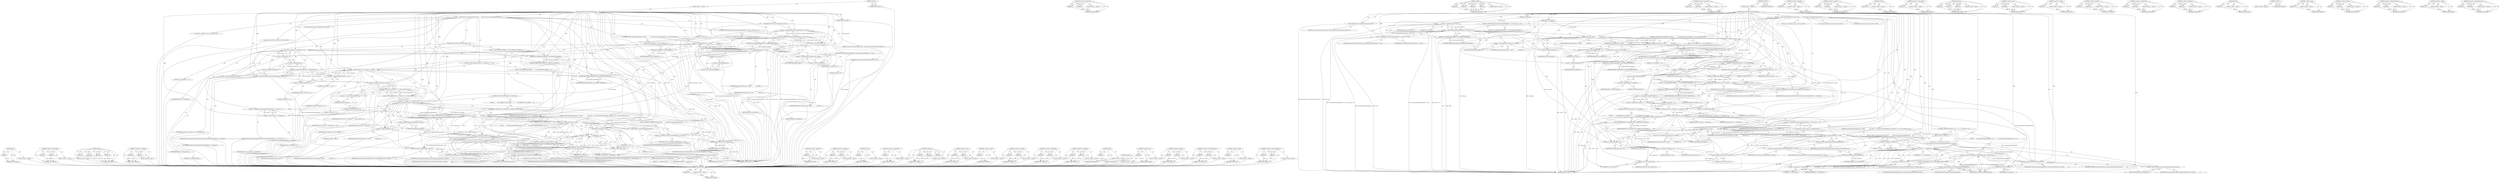 digraph "&lt;operator&gt;.indirectIndexAccess" {
vulnerable_265 [label=<(METHOD,ntohl)>];
vulnerable_266 [label=<(PARAM,p1)>];
vulnerable_267 [label=<(BLOCK,&lt;empty&gt;,&lt;empty&gt;)>];
vulnerable_268 [label=<(METHOD_RETURN,ANY)>];
vulnerable_248 [label=<(METHOD,&lt;operator&gt;.greaterThan)>];
vulnerable_249 [label=<(PARAM,p1)>];
vulnerable_250 [label=<(PARAM,p2)>];
vulnerable_251 [label=<(BLOCK,&lt;empty&gt;,&lt;empty&gt;)>];
vulnerable_252 [label=<(METHOD_RETURN,ANY)>];
vulnerable_199 [label=<(METHOD,readAt)>];
vulnerable_200 [label=<(PARAM,p1)>];
vulnerable_201 [label=<(PARAM,p2)>];
vulnerable_202 [label=<(PARAM,p3)>];
vulnerable_203 [label=<(PARAM,p4)>];
vulnerable_204 [label=<(BLOCK,&lt;empty&gt;,&lt;empty&gt;)>];
vulnerable_205 [label=<(METHOD_RETURN,ANY)>];
vulnerable_224 [label=<(METHOD,&lt;operator&gt;.assignment)>];
vulnerable_225 [label=<(PARAM,p1)>];
vulnerable_226 [label=<(PARAM,p2)>];
vulnerable_227 [label=<(BLOCK,&lt;empty&gt;,&lt;empty&gt;)>];
vulnerable_228 [label=<(METHOD_RETURN,ANY)>];
vulnerable_6 [label=<(METHOD,&lt;global&gt;)<SUB>1</SUB>>];
vulnerable_7 [label=<(BLOCK,&lt;empty&gt;,&lt;empty&gt;)<SUB>1</SUB>>];
vulnerable_8 [label=<(METHOD,setCompositionTimeToSampleParams)<SUB>1</SUB>>];
vulnerable_9 [label=<(PARAM,off64_t data_offset)<SUB>2</SUB>>];
vulnerable_10 [label=<(PARAM,size_t data_size)<SUB>2</SUB>>];
vulnerable_11 [label=<(BLOCK,{
    ALOGI(&quot;There are reordered frames present...,{
    ALOGI(&quot;There are reordered frames present...)<SUB>2</SUB>>];
vulnerable_12 [label=<(ALOGI,ALOGI(&quot;There are reordered frames present.&quot;))<SUB>3</SUB>>];
vulnerable_13 [label=<(LITERAL,&quot;There are reordered frames present.&quot;,ALOGI(&quot;There are reordered frames present.&quot;))<SUB>3</SUB>>];
vulnerable_14 [label=<(CONTROL_STRUCTURE,IF,if (mCompositionTimeDeltaEntries != NULL || data_size &lt; 8))<SUB>5</SUB>>];
vulnerable_15 [label=<(&lt;operator&gt;.logicalOr,mCompositionTimeDeltaEntries != NULL || data_si...)<SUB>5</SUB>>];
vulnerable_16 [label=<(&lt;operator&gt;.notEquals,mCompositionTimeDeltaEntries != NULL)<SUB>5</SUB>>];
vulnerable_17 [label=<(IDENTIFIER,mCompositionTimeDeltaEntries,mCompositionTimeDeltaEntries != NULL)<SUB>5</SUB>>];
vulnerable_18 [label=<(IDENTIFIER,NULL,mCompositionTimeDeltaEntries != NULL)<SUB>5</SUB>>];
vulnerable_19 [label=<(&lt;operator&gt;.lessThan,data_size &lt; 8)<SUB>5</SUB>>];
vulnerable_20 [label=<(IDENTIFIER,data_size,data_size &lt; 8)<SUB>5</SUB>>];
vulnerable_21 [label=<(LITERAL,8,data_size &lt; 8)<SUB>5</SUB>>];
vulnerable_22 [label=<(BLOCK,{
 return ERROR_MALFORMED;
 },{
 return ERROR_MALFORMED;
 })<SUB>5</SUB>>];
vulnerable_23 [label=<(RETURN,return ERROR_MALFORMED;,return ERROR_MALFORMED;)<SUB>6</SUB>>];
vulnerable_24 [label=<(IDENTIFIER,ERROR_MALFORMED,return ERROR_MALFORMED;)<SUB>6</SUB>>];
vulnerable_25 [label="<(LOCAL,uint8_t[8] header: uint8_t[8])<SUB>9</SUB>>"];
vulnerable_26 [label=<(CONTROL_STRUCTURE,IF,if (mDataSource-&gt;readAt(
                data_offset, header, sizeof(header))
 &lt; (ssize_t)sizeof(header)))<SUB>10</SUB>>];
vulnerable_27 [label=<(&lt;operator&gt;.lessThan,mDataSource-&gt;readAt(
                data_offse...)<SUB>10</SUB>>];
vulnerable_28 [label=<(readAt,mDataSource-&gt;readAt(
                data_offse...)<SUB>10</SUB>>];
vulnerable_29 [label=<(&lt;operator&gt;.indirectFieldAccess,mDataSource-&gt;readAt)<SUB>10</SUB>>];
vulnerable_30 [label=<(IDENTIFIER,mDataSource,mDataSource-&gt;readAt(
                data_offse...)<SUB>10</SUB>>];
vulnerable_31 [label=<(FIELD_IDENTIFIER,readAt,readAt)<SUB>10</SUB>>];
vulnerable_32 [label=<(IDENTIFIER,data_offset,mDataSource-&gt;readAt(
                data_offse...)<SUB>11</SUB>>];
vulnerable_33 [label=<(IDENTIFIER,header,mDataSource-&gt;readAt(
                data_offse...)<SUB>11</SUB>>];
vulnerable_34 [label=<(&lt;operator&gt;.sizeOf,sizeof(header))<SUB>11</SUB>>];
vulnerable_35 [label=<(IDENTIFIER,header,sizeof(header))<SUB>11</SUB>>];
vulnerable_36 [label=<(&lt;operator&gt;.cast,(ssize_t)sizeof(header))<SUB>12</SUB>>];
vulnerable_37 [label=<(UNKNOWN,ssize_t,ssize_t)<SUB>12</SUB>>];
vulnerable_38 [label=<(&lt;operator&gt;.sizeOf,sizeof(header))<SUB>12</SUB>>];
vulnerable_39 [label=<(IDENTIFIER,header,sizeof(header))<SUB>12</SUB>>];
vulnerable_40 [label=<(BLOCK,{
 return ERROR_IO;
 },{
 return ERROR_IO;
 })<SUB>12</SUB>>];
vulnerable_41 [label=<(RETURN,return ERROR_IO;,return ERROR_IO;)<SUB>13</SUB>>];
vulnerable_42 [label=<(IDENTIFIER,ERROR_IO,return ERROR_IO;)<SUB>13</SUB>>];
vulnerable_43 [label=<(CONTROL_STRUCTURE,IF,if (U32_AT(header) != 0))<SUB>16</SUB>>];
vulnerable_44 [label=<(&lt;operator&gt;.notEquals,U32_AT(header) != 0)<SUB>16</SUB>>];
vulnerable_45 [label=<(U32_AT,U32_AT(header))<SUB>16</SUB>>];
vulnerable_46 [label=<(IDENTIFIER,header,U32_AT(header))<SUB>16</SUB>>];
vulnerable_47 [label=<(LITERAL,0,U32_AT(header) != 0)<SUB>16</SUB>>];
vulnerable_48 [label=<(BLOCK,{
 return ERROR_MALFORMED;
 },{
 return ERROR_MALFORMED;
 })<SUB>16</SUB>>];
vulnerable_49 [label=<(RETURN,return ERROR_MALFORMED;,return ERROR_MALFORMED;)<SUB>17</SUB>>];
vulnerable_50 [label=<(IDENTIFIER,ERROR_MALFORMED,return ERROR_MALFORMED;)<SUB>17</SUB>>];
vulnerable_51 [label="<(LOCAL,size_t numEntries: size_t)<SUB>20</SUB>>"];
vulnerable_52 [label=<(&lt;operator&gt;.assignment,numEntries = U32_AT(&amp;header[4]))<SUB>20</SUB>>];
vulnerable_53 [label=<(IDENTIFIER,numEntries,numEntries = U32_AT(&amp;header[4]))<SUB>20</SUB>>];
vulnerable_54 [label=<(U32_AT,U32_AT(&amp;header[4]))<SUB>20</SUB>>];
vulnerable_55 [label=<(&lt;operator&gt;.addressOf,&amp;header[4])<SUB>20</SUB>>];
vulnerable_56 [label=<(&lt;operator&gt;.indirectIndexAccess,header[4])<SUB>20</SUB>>];
vulnerable_57 [label=<(IDENTIFIER,header,U32_AT(&amp;header[4]))<SUB>20</SUB>>];
vulnerable_58 [label=<(LITERAL,4,U32_AT(&amp;header[4]))<SUB>20</SUB>>];
vulnerable_59 [label=<(CONTROL_STRUCTURE,IF,if (data_size != (numEntries + 1) * 8))<SUB>22</SUB>>];
vulnerable_60 [label=<(&lt;operator&gt;.notEquals,data_size != (numEntries + 1) * 8)<SUB>22</SUB>>];
vulnerable_61 [label=<(IDENTIFIER,data_size,data_size != (numEntries + 1) * 8)<SUB>22</SUB>>];
vulnerable_62 [label=<(&lt;operator&gt;.multiplication,(numEntries + 1) * 8)<SUB>22</SUB>>];
vulnerable_63 [label=<(&lt;operator&gt;.addition,numEntries + 1)<SUB>22</SUB>>];
vulnerable_64 [label=<(IDENTIFIER,numEntries,numEntries + 1)<SUB>22</SUB>>];
vulnerable_65 [label=<(LITERAL,1,numEntries + 1)<SUB>22</SUB>>];
vulnerable_66 [label=<(LITERAL,8,(numEntries + 1) * 8)<SUB>22</SUB>>];
vulnerable_67 [label=<(BLOCK,{
 return ERROR_MALFORMED;

     },{
 return ERROR_MALFORMED;

     })<SUB>22</SUB>>];
vulnerable_68 [label=<(RETURN,return ERROR_MALFORMED;,return ERROR_MALFORMED;)<SUB>23</SUB>>];
vulnerable_69 [label=<(IDENTIFIER,ERROR_MALFORMED,return ERROR_MALFORMED;)<SUB>23</SUB>>];
vulnerable_70 [label=<(&lt;operator&gt;.assignment,mNumCompositionTimeDeltaEntries = numEntries)<SUB>27</SUB>>];
vulnerable_71 [label=<(IDENTIFIER,mNumCompositionTimeDeltaEntries,mNumCompositionTimeDeltaEntries = numEntries)<SUB>27</SUB>>];
vulnerable_72 [label=<(IDENTIFIER,numEntries,mNumCompositionTimeDeltaEntries = numEntries)<SUB>27</SUB>>];
vulnerable_73 [label="<(LOCAL,uint64_t allocSize: uint64_t)<SUB>28</SUB>>"];
vulnerable_74 [label=<(&lt;operator&gt;.assignment,allocSize = numEntries * 2 * sizeof(uint32_t))<SUB>28</SUB>>];
vulnerable_75 [label=<(IDENTIFIER,allocSize,allocSize = numEntries * 2 * sizeof(uint32_t))<SUB>28</SUB>>];
vulnerable_76 [label=<(&lt;operator&gt;.multiplication,numEntries * 2 * sizeof(uint32_t))<SUB>28</SUB>>];
vulnerable_77 [label=<(&lt;operator&gt;.multiplication,numEntries * 2)<SUB>28</SUB>>];
vulnerable_78 [label=<(IDENTIFIER,numEntries,numEntries * 2)<SUB>28</SUB>>];
vulnerable_79 [label=<(LITERAL,2,numEntries * 2)<SUB>28</SUB>>];
vulnerable_80 [label=<(&lt;operator&gt;.sizeOf,sizeof(uint32_t))<SUB>28</SUB>>];
vulnerable_81 [label=<(IDENTIFIER,uint32_t,sizeof(uint32_t))<SUB>28</SUB>>];
vulnerable_82 [label=<(CONTROL_STRUCTURE,IF,if (allocSize &gt; SIZE_MAX))<SUB>29</SUB>>];
vulnerable_83 [label=<(&lt;operator&gt;.greaterThan,allocSize &gt; SIZE_MAX)<SUB>29</SUB>>];
vulnerable_84 [label=<(IDENTIFIER,allocSize,allocSize &gt; SIZE_MAX)<SUB>29</SUB>>];
vulnerable_85 [label=<(IDENTIFIER,SIZE_MAX,allocSize &gt; SIZE_MAX)<SUB>29</SUB>>];
vulnerable_86 [label=<(BLOCK,{
         return ERROR_OUT_OF_RANGE;
     },{
         return ERROR_OUT_OF_RANGE;
     })<SUB>29</SUB>>];
vulnerable_87 [label=<(RETURN,return ERROR_OUT_OF_RANGE;,return ERROR_OUT_OF_RANGE;)<SUB>30</SUB>>];
vulnerable_88 [label=<(IDENTIFIER,ERROR_OUT_OF_RANGE,return ERROR_OUT_OF_RANGE;)<SUB>30</SUB>>];
vulnerable_89 [label=<(&lt;operator&gt;.assignment,mCompositionTimeDeltaEntries = new uint32_t[2 *...)<SUB>33</SUB>>];
vulnerable_90 [label=<(IDENTIFIER,mCompositionTimeDeltaEntries,mCompositionTimeDeltaEntries = new uint32_t[2 *...)<SUB>33</SUB>>];
vulnerable_91 [label=<(&lt;operator&gt;.new,new uint32_t[2 * numEntries])<SUB>33</SUB>>];
vulnerable_92 [label=<(IDENTIFIER,uint32_t,new uint32_t[2 * numEntries])<SUB>33</SUB>>];
vulnerable_93 [label=<(CONTROL_STRUCTURE,IF,if (mDataSource-&gt;readAt(
                data_offset + 8, mCompositionTimeDeltaEntries, numEntries * 8)
 &lt; (ssize_t)numEntries * 8))<SUB>35</SUB>>];
vulnerable_94 [label=<(&lt;operator&gt;.lessThan,mDataSource-&gt;readAt(
                data_offse...)<SUB>35</SUB>>];
vulnerable_95 [label=<(readAt,mDataSource-&gt;readAt(
                data_offse...)<SUB>35</SUB>>];
vulnerable_96 [label=<(&lt;operator&gt;.indirectFieldAccess,mDataSource-&gt;readAt)<SUB>35</SUB>>];
vulnerable_97 [label=<(IDENTIFIER,mDataSource,mDataSource-&gt;readAt(
                data_offse...)<SUB>35</SUB>>];
vulnerable_98 [label=<(FIELD_IDENTIFIER,readAt,readAt)<SUB>35</SUB>>];
vulnerable_99 [label=<(&lt;operator&gt;.addition,data_offset + 8)<SUB>36</SUB>>];
vulnerable_100 [label=<(IDENTIFIER,data_offset,data_offset + 8)<SUB>36</SUB>>];
vulnerable_101 [label=<(LITERAL,8,data_offset + 8)<SUB>36</SUB>>];
vulnerable_102 [label=<(IDENTIFIER,mCompositionTimeDeltaEntries,mDataSource-&gt;readAt(
                data_offse...)<SUB>36</SUB>>];
vulnerable_103 [label=<(&lt;operator&gt;.multiplication,numEntries * 8)<SUB>36</SUB>>];
vulnerable_104 [label=<(IDENTIFIER,numEntries,numEntries * 8)<SUB>36</SUB>>];
vulnerable_105 [label=<(LITERAL,8,numEntries * 8)<SUB>36</SUB>>];
vulnerable_106 [label=<(&lt;operator&gt;.multiplication,(ssize_t)numEntries * 8)<SUB>37</SUB>>];
vulnerable_107 [label=<(&lt;operator&gt;.cast,(ssize_t)numEntries)<SUB>37</SUB>>];
vulnerable_108 [label=<(UNKNOWN,ssize_t,ssize_t)<SUB>37</SUB>>];
vulnerable_109 [label=<(IDENTIFIER,numEntries,(ssize_t)numEntries)<SUB>37</SUB>>];
vulnerable_110 [label=<(LITERAL,8,(ssize_t)numEntries * 8)<SUB>37</SUB>>];
vulnerable_111 [label=<(BLOCK,{
 delete[] mCompositionTimeDeltaEntries;
     ...,{
 delete[] mCompositionTimeDeltaEntries;
     ...)<SUB>37</SUB>>];
vulnerable_112 [label=<(&lt;operator&gt;.delete,delete[] mCompositionTimeDeltaEntries)<SUB>38</SUB>>];
vulnerable_113 [label=<(IDENTIFIER,mCompositionTimeDeltaEntries,delete[] mCompositionTimeDeltaEntries)<SUB>38</SUB>>];
vulnerable_114 [label=<(&lt;operator&gt;.assignment,mCompositionTimeDeltaEntries = NULL)<SUB>39</SUB>>];
vulnerable_115 [label=<(IDENTIFIER,mCompositionTimeDeltaEntries,mCompositionTimeDeltaEntries = NULL)<SUB>39</SUB>>];
vulnerable_116 [label=<(IDENTIFIER,NULL,mCompositionTimeDeltaEntries = NULL)<SUB>39</SUB>>];
vulnerable_117 [label=<(RETURN,return ERROR_IO;,return ERROR_IO;)<SUB>41</SUB>>];
vulnerable_118 [label=<(IDENTIFIER,ERROR_IO,return ERROR_IO;)<SUB>41</SUB>>];
vulnerable_119 [label=<(CONTROL_STRUCTURE,FOR,for (size_t i = 0;i &lt; 2 * numEntries;++i))<SUB>44</SUB>>];
vulnerable_120 [label=<(BLOCK,&lt;empty&gt;,&lt;empty&gt;)<SUB>44</SUB>>];
vulnerable_121 [label="<(LOCAL,size_t i: size_t)<SUB>44</SUB>>"];
vulnerable_122 [label=<(&lt;operator&gt;.assignment,i = 0)<SUB>44</SUB>>];
vulnerable_123 [label=<(IDENTIFIER,i,i = 0)<SUB>44</SUB>>];
vulnerable_124 [label=<(LITERAL,0,i = 0)<SUB>44</SUB>>];
vulnerable_125 [label=<(&lt;operator&gt;.lessThan,i &lt; 2 * numEntries)<SUB>44</SUB>>];
vulnerable_126 [label=<(IDENTIFIER,i,i &lt; 2 * numEntries)<SUB>44</SUB>>];
vulnerable_127 [label=<(&lt;operator&gt;.multiplication,2 * numEntries)<SUB>44</SUB>>];
vulnerable_128 [label=<(LITERAL,2,2 * numEntries)<SUB>44</SUB>>];
vulnerable_129 [label=<(IDENTIFIER,numEntries,2 * numEntries)<SUB>44</SUB>>];
vulnerable_130 [label=<(&lt;operator&gt;.preIncrement,++i)<SUB>44</SUB>>];
vulnerable_131 [label=<(IDENTIFIER,i,++i)<SUB>44</SUB>>];
vulnerable_132 [label=<(BLOCK,{
        mCompositionTimeDeltaEntries[i] = nto...,{
        mCompositionTimeDeltaEntries[i] = nto...)<SUB>44</SUB>>];
vulnerable_133 [label=<(&lt;operator&gt;.assignment,mCompositionTimeDeltaEntries[i] = ntohl(mCompos...)<SUB>45</SUB>>];
vulnerable_134 [label=<(&lt;operator&gt;.indirectIndexAccess,mCompositionTimeDeltaEntries[i])<SUB>45</SUB>>];
vulnerable_135 [label=<(IDENTIFIER,mCompositionTimeDeltaEntries,mCompositionTimeDeltaEntries[i] = ntohl(mCompos...)<SUB>45</SUB>>];
vulnerable_136 [label=<(IDENTIFIER,i,mCompositionTimeDeltaEntries[i] = ntohl(mCompos...)<SUB>45</SUB>>];
vulnerable_137 [label=<(ntohl,ntohl(mCompositionTimeDeltaEntries[i]))<SUB>45</SUB>>];
vulnerable_138 [label=<(&lt;operator&gt;.indirectIndexAccess,mCompositionTimeDeltaEntries[i])<SUB>45</SUB>>];
vulnerable_139 [label=<(IDENTIFIER,mCompositionTimeDeltaEntries,ntohl(mCompositionTimeDeltaEntries[i]))<SUB>45</SUB>>];
vulnerable_140 [label=<(IDENTIFIER,i,ntohl(mCompositionTimeDeltaEntries[i]))<SUB>45</SUB>>];
vulnerable_141 [label=<(setEntries,mCompositionDeltaLookup-&gt;setEntries(
          ...)<SUB>48</SUB>>];
vulnerable_142 [label=<(&lt;operator&gt;.indirectFieldAccess,mCompositionDeltaLookup-&gt;setEntries)<SUB>48</SUB>>];
vulnerable_143 [label=<(IDENTIFIER,mCompositionDeltaLookup,mCompositionDeltaLookup-&gt;setEntries(
          ...)<SUB>48</SUB>>];
vulnerable_144 [label=<(FIELD_IDENTIFIER,setEntries,setEntries)<SUB>48</SUB>>];
vulnerable_145 [label=<(IDENTIFIER,mCompositionTimeDeltaEntries,mCompositionDeltaLookup-&gt;setEntries(
          ...)<SUB>49</SUB>>];
vulnerable_146 [label=<(IDENTIFIER,mNumCompositionTimeDeltaEntries,mCompositionDeltaLookup-&gt;setEntries(
          ...)<SUB>49</SUB>>];
vulnerable_147 [label=<(RETURN,return OK;,return OK;)<SUB>51</SUB>>];
vulnerable_148 [label=<(IDENTIFIER,OK,return OK;)<SUB>51</SUB>>];
vulnerable_149 [label=<(METHOD_RETURN,status_t)<SUB>1</SUB>>];
vulnerable_151 [label=<(METHOD_RETURN,ANY)<SUB>1</SUB>>];
vulnerable_229 [label=<(METHOD,&lt;operator&gt;.addressOf)>];
vulnerable_230 [label=<(PARAM,p1)>];
vulnerable_231 [label=<(BLOCK,&lt;empty&gt;,&lt;empty&gt;)>];
vulnerable_232 [label=<(METHOD_RETURN,ANY)>];
vulnerable_184 [label=<(METHOD,&lt;operator&gt;.logicalOr)>];
vulnerable_185 [label=<(PARAM,p1)>];
vulnerable_186 [label=<(PARAM,p2)>];
vulnerable_187 [label=<(BLOCK,&lt;empty&gt;,&lt;empty&gt;)>];
vulnerable_188 [label=<(METHOD_RETURN,ANY)>];
vulnerable_220 [label=<(METHOD,U32_AT)>];
vulnerable_221 [label=<(PARAM,p1)>];
vulnerable_222 [label=<(BLOCK,&lt;empty&gt;,&lt;empty&gt;)>];
vulnerable_223 [label=<(METHOD_RETURN,ANY)>];
vulnerable_261 [label=<(METHOD,&lt;operator&gt;.preIncrement)>];
vulnerable_262 [label=<(PARAM,p1)>];
vulnerable_263 [label=<(BLOCK,&lt;empty&gt;,&lt;empty&gt;)>];
vulnerable_264 [label=<(METHOD_RETURN,ANY)>];
vulnerable_269 [label=<(METHOD,setEntries)>];
vulnerable_270 [label=<(PARAM,p1)>];
vulnerable_271 [label=<(PARAM,p2)>];
vulnerable_272 [label=<(PARAM,p3)>];
vulnerable_273 [label=<(BLOCK,&lt;empty&gt;,&lt;empty&gt;)>];
vulnerable_274 [label=<(METHOD_RETURN,ANY)>];
vulnerable_215 [label=<(METHOD,&lt;operator&gt;.cast)>];
vulnerable_216 [label=<(PARAM,p1)>];
vulnerable_217 [label=<(PARAM,p2)>];
vulnerable_218 [label=<(BLOCK,&lt;empty&gt;,&lt;empty&gt;)>];
vulnerable_219 [label=<(METHOD_RETURN,ANY)>];
vulnerable_211 [label=<(METHOD,&lt;operator&gt;.sizeOf)>];
vulnerable_212 [label=<(PARAM,p1)>];
vulnerable_213 [label=<(BLOCK,&lt;empty&gt;,&lt;empty&gt;)>];
vulnerable_214 [label=<(METHOD_RETURN,ANY)>];
vulnerable_194 [label=<(METHOD,&lt;operator&gt;.lessThan)>];
vulnerable_195 [label=<(PARAM,p1)>];
vulnerable_196 [label=<(PARAM,p2)>];
vulnerable_197 [label=<(BLOCK,&lt;empty&gt;,&lt;empty&gt;)>];
vulnerable_198 [label=<(METHOD_RETURN,ANY)>];
vulnerable_238 [label=<(METHOD,&lt;operator&gt;.multiplication)>];
vulnerable_239 [label=<(PARAM,p1)>];
vulnerable_240 [label=<(PARAM,p2)>];
vulnerable_241 [label=<(BLOCK,&lt;empty&gt;,&lt;empty&gt;)>];
vulnerable_242 [label=<(METHOD_RETURN,ANY)>];
vulnerable_189 [label=<(METHOD,&lt;operator&gt;.notEquals)>];
vulnerable_190 [label=<(PARAM,p1)>];
vulnerable_191 [label=<(PARAM,p2)>];
vulnerable_192 [label=<(BLOCK,&lt;empty&gt;,&lt;empty&gt;)>];
vulnerable_193 [label=<(METHOD_RETURN,ANY)>];
vulnerable_180 [label=<(METHOD,ALOGI)>];
vulnerable_181 [label=<(PARAM,p1)>];
vulnerable_182 [label=<(BLOCK,&lt;empty&gt;,&lt;empty&gt;)>];
vulnerable_183 [label=<(METHOD_RETURN,ANY)>];
vulnerable_174 [label=<(METHOD,&lt;global&gt;)<SUB>1</SUB>>];
vulnerable_175 [label=<(BLOCK,&lt;empty&gt;,&lt;empty&gt;)>];
vulnerable_176 [label=<(METHOD_RETURN,ANY)>];
vulnerable_253 [label=<(METHOD,&lt;operator&gt;.new)>];
vulnerable_254 [label=<(PARAM,p1)>];
vulnerable_255 [label=<(BLOCK,&lt;empty&gt;,&lt;empty&gt;)>];
vulnerable_256 [label=<(METHOD_RETURN,ANY)>];
vulnerable_243 [label=<(METHOD,&lt;operator&gt;.addition)>];
vulnerable_244 [label=<(PARAM,p1)>];
vulnerable_245 [label=<(PARAM,p2)>];
vulnerable_246 [label=<(BLOCK,&lt;empty&gt;,&lt;empty&gt;)>];
vulnerable_247 [label=<(METHOD_RETURN,ANY)>];
vulnerable_206 [label=<(METHOD,&lt;operator&gt;.indirectFieldAccess)>];
vulnerable_207 [label=<(PARAM,p1)>];
vulnerable_208 [label=<(PARAM,p2)>];
vulnerable_209 [label=<(BLOCK,&lt;empty&gt;,&lt;empty&gt;)>];
vulnerable_210 [label=<(METHOD_RETURN,ANY)>];
vulnerable_257 [label=<(METHOD,&lt;operator&gt;.delete)>];
vulnerable_258 [label=<(PARAM,p1)>];
vulnerable_259 [label=<(BLOCK,&lt;empty&gt;,&lt;empty&gt;)>];
vulnerable_260 [label=<(METHOD_RETURN,ANY)>];
vulnerable_233 [label=<(METHOD,&lt;operator&gt;.indirectIndexAccess)>];
vulnerable_234 [label=<(PARAM,p1)>];
vulnerable_235 [label=<(PARAM,p2)>];
vulnerable_236 [label=<(BLOCK,&lt;empty&gt;,&lt;empty&gt;)>];
vulnerable_237 [label=<(METHOD_RETURN,ANY)>];
fixed_267 [label=<(METHOD,ntohl)>];
fixed_268 [label=<(PARAM,p1)>];
fixed_269 [label=<(BLOCK,&lt;empty&gt;,&lt;empty&gt;)>];
fixed_270 [label=<(METHOD_RETURN,ANY)>];
fixed_250 [label=<(METHOD,&lt;operator&gt;.greaterThan)>];
fixed_251 [label=<(PARAM,p1)>];
fixed_252 [label=<(PARAM,p2)>];
fixed_253 [label=<(BLOCK,&lt;empty&gt;,&lt;empty&gt;)>];
fixed_254 [label=<(METHOD_RETURN,ANY)>];
fixed_201 [label=<(METHOD,readAt)>];
fixed_202 [label=<(PARAM,p1)>];
fixed_203 [label=<(PARAM,p2)>];
fixed_204 [label=<(PARAM,p3)>];
fixed_205 [label=<(PARAM,p4)>];
fixed_206 [label=<(BLOCK,&lt;empty&gt;,&lt;empty&gt;)>];
fixed_207 [label=<(METHOD_RETURN,ANY)>];
fixed_226 [label=<(METHOD,&lt;operator&gt;.assignment)>];
fixed_227 [label=<(PARAM,p1)>];
fixed_228 [label=<(PARAM,p2)>];
fixed_229 [label=<(BLOCK,&lt;empty&gt;,&lt;empty&gt;)>];
fixed_230 [label=<(METHOD_RETURN,ANY)>];
fixed_6 [label=<(METHOD,&lt;global&gt;)<SUB>1</SUB>>];
fixed_7 [label=<(BLOCK,&lt;empty&gt;,&lt;empty&gt;)<SUB>1</SUB>>];
fixed_8 [label=<(METHOD,setCompositionTimeToSampleParams)<SUB>1</SUB>>];
fixed_9 [label=<(PARAM,off64_t data_offset)<SUB>2</SUB>>];
fixed_10 [label=<(PARAM,size_t data_size)<SUB>2</SUB>>];
fixed_11 [label=<(BLOCK,{
    ALOGI(&quot;There are reordered frames present...,{
    ALOGI(&quot;There are reordered frames present...)<SUB>2</SUB>>];
fixed_12 [label=<(ALOGI,ALOGI(&quot;There are reordered frames present.&quot;))<SUB>3</SUB>>];
fixed_13 [label=<(LITERAL,&quot;There are reordered frames present.&quot;,ALOGI(&quot;There are reordered frames present.&quot;))<SUB>3</SUB>>];
fixed_14 [label=<(CONTROL_STRUCTURE,IF,if (mCompositionTimeDeltaEntries != NULL || data_size &lt; 8))<SUB>5</SUB>>];
fixed_15 [label=<(&lt;operator&gt;.logicalOr,mCompositionTimeDeltaEntries != NULL || data_si...)<SUB>5</SUB>>];
fixed_16 [label=<(&lt;operator&gt;.notEquals,mCompositionTimeDeltaEntries != NULL)<SUB>5</SUB>>];
fixed_17 [label=<(IDENTIFIER,mCompositionTimeDeltaEntries,mCompositionTimeDeltaEntries != NULL)<SUB>5</SUB>>];
fixed_18 [label=<(IDENTIFIER,NULL,mCompositionTimeDeltaEntries != NULL)<SUB>5</SUB>>];
fixed_19 [label=<(&lt;operator&gt;.lessThan,data_size &lt; 8)<SUB>5</SUB>>];
fixed_20 [label=<(IDENTIFIER,data_size,data_size &lt; 8)<SUB>5</SUB>>];
fixed_21 [label=<(LITERAL,8,data_size &lt; 8)<SUB>5</SUB>>];
fixed_22 [label=<(BLOCK,{
 return ERROR_MALFORMED;
 },{
 return ERROR_MALFORMED;
 })<SUB>5</SUB>>];
fixed_23 [label=<(RETURN,return ERROR_MALFORMED;,return ERROR_MALFORMED;)<SUB>6</SUB>>];
fixed_24 [label=<(IDENTIFIER,ERROR_MALFORMED,return ERROR_MALFORMED;)<SUB>6</SUB>>];
fixed_25 [label="<(LOCAL,uint8_t[8] header: uint8_t[8])<SUB>9</SUB>>"];
fixed_26 [label=<(CONTROL_STRUCTURE,IF,if (mDataSource-&gt;readAt(
                data_offset, header, sizeof(header))
 &lt; (ssize_t)sizeof(header)))<SUB>10</SUB>>];
fixed_27 [label=<(&lt;operator&gt;.lessThan,mDataSource-&gt;readAt(
                data_offse...)<SUB>10</SUB>>];
fixed_28 [label=<(readAt,mDataSource-&gt;readAt(
                data_offse...)<SUB>10</SUB>>];
fixed_29 [label=<(&lt;operator&gt;.indirectFieldAccess,mDataSource-&gt;readAt)<SUB>10</SUB>>];
fixed_30 [label=<(IDENTIFIER,mDataSource,mDataSource-&gt;readAt(
                data_offse...)<SUB>10</SUB>>];
fixed_31 [label=<(FIELD_IDENTIFIER,readAt,readAt)<SUB>10</SUB>>];
fixed_32 [label=<(IDENTIFIER,data_offset,mDataSource-&gt;readAt(
                data_offse...)<SUB>11</SUB>>];
fixed_33 [label=<(IDENTIFIER,header,mDataSource-&gt;readAt(
                data_offse...)<SUB>11</SUB>>];
fixed_34 [label=<(&lt;operator&gt;.sizeOf,sizeof(header))<SUB>11</SUB>>];
fixed_35 [label=<(IDENTIFIER,header,sizeof(header))<SUB>11</SUB>>];
fixed_36 [label=<(&lt;operator&gt;.cast,(ssize_t)sizeof(header))<SUB>12</SUB>>];
fixed_37 [label=<(UNKNOWN,ssize_t,ssize_t)<SUB>12</SUB>>];
fixed_38 [label=<(&lt;operator&gt;.sizeOf,sizeof(header))<SUB>12</SUB>>];
fixed_39 [label=<(IDENTIFIER,header,sizeof(header))<SUB>12</SUB>>];
fixed_40 [label=<(BLOCK,{
 return ERROR_IO;
 },{
 return ERROR_IO;
 })<SUB>12</SUB>>];
fixed_41 [label=<(RETURN,return ERROR_IO;,return ERROR_IO;)<SUB>13</SUB>>];
fixed_42 [label=<(IDENTIFIER,ERROR_IO,return ERROR_IO;)<SUB>13</SUB>>];
fixed_43 [label=<(CONTROL_STRUCTURE,IF,if (U32_AT(header) != 0))<SUB>16</SUB>>];
fixed_44 [label=<(&lt;operator&gt;.notEquals,U32_AT(header) != 0)<SUB>16</SUB>>];
fixed_45 [label=<(U32_AT,U32_AT(header))<SUB>16</SUB>>];
fixed_46 [label=<(IDENTIFIER,header,U32_AT(header))<SUB>16</SUB>>];
fixed_47 [label=<(LITERAL,0,U32_AT(header) != 0)<SUB>16</SUB>>];
fixed_48 [label=<(BLOCK,{
 return ERROR_MALFORMED;
 },{
 return ERROR_MALFORMED;
 })<SUB>16</SUB>>];
fixed_49 [label=<(RETURN,return ERROR_MALFORMED;,return ERROR_MALFORMED;)<SUB>17</SUB>>];
fixed_50 [label=<(IDENTIFIER,ERROR_MALFORMED,return ERROR_MALFORMED;)<SUB>17</SUB>>];
fixed_51 [label="<(LOCAL,size_t numEntries: size_t)<SUB>20</SUB>>"];
fixed_52 [label=<(&lt;operator&gt;.assignment,numEntries = U32_AT(&amp;header[4]))<SUB>20</SUB>>];
fixed_53 [label=<(IDENTIFIER,numEntries,numEntries = U32_AT(&amp;header[4]))<SUB>20</SUB>>];
fixed_54 [label=<(U32_AT,U32_AT(&amp;header[4]))<SUB>20</SUB>>];
fixed_55 [label=<(&lt;operator&gt;.addressOf,&amp;header[4])<SUB>20</SUB>>];
fixed_56 [label=<(&lt;operator&gt;.indirectIndexAccess,header[4])<SUB>20</SUB>>];
fixed_57 [label=<(IDENTIFIER,header,U32_AT(&amp;header[4]))<SUB>20</SUB>>];
fixed_58 [label=<(LITERAL,4,U32_AT(&amp;header[4]))<SUB>20</SUB>>];
fixed_59 [label=<(CONTROL_STRUCTURE,IF,if (data_size != (numEntries + 1) * 8))<SUB>22</SUB>>];
fixed_60 [label=<(&lt;operator&gt;.notEquals,data_size != (numEntries + 1) * 8)<SUB>22</SUB>>];
fixed_61 [label=<(IDENTIFIER,data_size,data_size != (numEntries + 1) * 8)<SUB>22</SUB>>];
fixed_62 [label=<(&lt;operator&gt;.multiplication,(numEntries + 1) * 8)<SUB>22</SUB>>];
fixed_63 [label=<(&lt;operator&gt;.addition,numEntries + 1)<SUB>22</SUB>>];
fixed_64 [label=<(IDENTIFIER,numEntries,numEntries + 1)<SUB>22</SUB>>];
fixed_65 [label=<(LITERAL,1,numEntries + 1)<SUB>22</SUB>>];
fixed_66 [label=<(LITERAL,8,(numEntries + 1) * 8)<SUB>22</SUB>>];
fixed_67 [label=<(BLOCK,{
 return ERROR_MALFORMED;

     },{
 return ERROR_MALFORMED;

     })<SUB>22</SUB>>];
fixed_68 [label=<(RETURN,return ERROR_MALFORMED;,return ERROR_MALFORMED;)<SUB>23</SUB>>];
fixed_69 [label=<(IDENTIFIER,ERROR_MALFORMED,return ERROR_MALFORMED;)<SUB>23</SUB>>];
fixed_70 [label=<(&lt;operator&gt;.assignment,mNumCompositionTimeDeltaEntries = numEntries)<SUB>27</SUB>>];
fixed_71 [label=<(IDENTIFIER,mNumCompositionTimeDeltaEntries,mNumCompositionTimeDeltaEntries = numEntries)<SUB>27</SUB>>];
fixed_72 [label=<(IDENTIFIER,numEntries,mNumCompositionTimeDeltaEntries = numEntries)<SUB>27</SUB>>];
fixed_73 [label="<(LOCAL,uint64_t allocSize: uint64_t)<SUB>28</SUB>>"];
fixed_74 [label=<(&lt;operator&gt;.assignment,allocSize = numEntries * 2 * (uint64_t)sizeof(u...)<SUB>28</SUB>>];
fixed_75 [label=<(IDENTIFIER,allocSize,allocSize = numEntries * 2 * (uint64_t)sizeof(u...)<SUB>28</SUB>>];
fixed_76 [label=<(&lt;operator&gt;.multiplication,numEntries * 2 * (uint64_t)sizeof(uint32_t))<SUB>28</SUB>>];
fixed_77 [label=<(&lt;operator&gt;.multiplication,numEntries * 2)<SUB>28</SUB>>];
fixed_78 [label=<(IDENTIFIER,numEntries,numEntries * 2)<SUB>28</SUB>>];
fixed_79 [label=<(LITERAL,2,numEntries * 2)<SUB>28</SUB>>];
fixed_80 [label=<(&lt;operator&gt;.cast,(uint64_t)sizeof(uint32_t))<SUB>28</SUB>>];
fixed_81 [label=<(UNKNOWN,uint64_t,uint64_t)<SUB>28</SUB>>];
fixed_82 [label=<(&lt;operator&gt;.sizeOf,sizeof(uint32_t))<SUB>28</SUB>>];
fixed_83 [label=<(IDENTIFIER,uint32_t,sizeof(uint32_t))<SUB>28</SUB>>];
fixed_84 [label=<(CONTROL_STRUCTURE,IF,if (allocSize &gt; SIZE_MAX))<SUB>29</SUB>>];
fixed_85 [label=<(&lt;operator&gt;.greaterThan,allocSize &gt; SIZE_MAX)<SUB>29</SUB>>];
fixed_86 [label=<(IDENTIFIER,allocSize,allocSize &gt; SIZE_MAX)<SUB>29</SUB>>];
fixed_87 [label=<(IDENTIFIER,SIZE_MAX,allocSize &gt; SIZE_MAX)<SUB>29</SUB>>];
fixed_88 [label=<(BLOCK,{
         return ERROR_OUT_OF_RANGE;
     },{
         return ERROR_OUT_OF_RANGE;
     })<SUB>29</SUB>>];
fixed_89 [label=<(RETURN,return ERROR_OUT_OF_RANGE;,return ERROR_OUT_OF_RANGE;)<SUB>30</SUB>>];
fixed_90 [label=<(IDENTIFIER,ERROR_OUT_OF_RANGE,return ERROR_OUT_OF_RANGE;)<SUB>30</SUB>>];
fixed_91 [label=<(&lt;operator&gt;.assignment,mCompositionTimeDeltaEntries = new uint32_t[2 *...)<SUB>33</SUB>>];
fixed_92 [label=<(IDENTIFIER,mCompositionTimeDeltaEntries,mCompositionTimeDeltaEntries = new uint32_t[2 *...)<SUB>33</SUB>>];
fixed_93 [label=<(&lt;operator&gt;.new,new uint32_t[2 * numEntries])<SUB>33</SUB>>];
fixed_94 [label=<(IDENTIFIER,uint32_t,new uint32_t[2 * numEntries])<SUB>33</SUB>>];
fixed_95 [label=<(CONTROL_STRUCTURE,IF,if (mDataSource-&gt;readAt(
                data_offset + 8, mCompositionTimeDeltaEntries, numEntries * 8)
 &lt; (ssize_t)numEntries * 8))<SUB>35</SUB>>];
fixed_96 [label=<(&lt;operator&gt;.lessThan,mDataSource-&gt;readAt(
                data_offse...)<SUB>35</SUB>>];
fixed_97 [label=<(readAt,mDataSource-&gt;readAt(
                data_offse...)<SUB>35</SUB>>];
fixed_98 [label=<(&lt;operator&gt;.indirectFieldAccess,mDataSource-&gt;readAt)<SUB>35</SUB>>];
fixed_99 [label=<(IDENTIFIER,mDataSource,mDataSource-&gt;readAt(
                data_offse...)<SUB>35</SUB>>];
fixed_100 [label=<(FIELD_IDENTIFIER,readAt,readAt)<SUB>35</SUB>>];
fixed_101 [label=<(&lt;operator&gt;.addition,data_offset + 8)<SUB>36</SUB>>];
fixed_102 [label=<(IDENTIFIER,data_offset,data_offset + 8)<SUB>36</SUB>>];
fixed_103 [label=<(LITERAL,8,data_offset + 8)<SUB>36</SUB>>];
fixed_104 [label=<(IDENTIFIER,mCompositionTimeDeltaEntries,mDataSource-&gt;readAt(
                data_offse...)<SUB>36</SUB>>];
fixed_105 [label=<(&lt;operator&gt;.multiplication,numEntries * 8)<SUB>36</SUB>>];
fixed_106 [label=<(IDENTIFIER,numEntries,numEntries * 8)<SUB>36</SUB>>];
fixed_107 [label=<(LITERAL,8,numEntries * 8)<SUB>36</SUB>>];
fixed_108 [label=<(&lt;operator&gt;.multiplication,(ssize_t)numEntries * 8)<SUB>37</SUB>>];
fixed_109 [label=<(&lt;operator&gt;.cast,(ssize_t)numEntries)<SUB>37</SUB>>];
fixed_110 [label=<(UNKNOWN,ssize_t,ssize_t)<SUB>37</SUB>>];
fixed_111 [label=<(IDENTIFIER,numEntries,(ssize_t)numEntries)<SUB>37</SUB>>];
fixed_112 [label=<(LITERAL,8,(ssize_t)numEntries * 8)<SUB>37</SUB>>];
fixed_113 [label=<(BLOCK,{
 delete[] mCompositionTimeDeltaEntries;
     ...,{
 delete[] mCompositionTimeDeltaEntries;
     ...)<SUB>37</SUB>>];
fixed_114 [label=<(&lt;operator&gt;.delete,delete[] mCompositionTimeDeltaEntries)<SUB>38</SUB>>];
fixed_115 [label=<(IDENTIFIER,mCompositionTimeDeltaEntries,delete[] mCompositionTimeDeltaEntries)<SUB>38</SUB>>];
fixed_116 [label=<(&lt;operator&gt;.assignment,mCompositionTimeDeltaEntries = NULL)<SUB>39</SUB>>];
fixed_117 [label=<(IDENTIFIER,mCompositionTimeDeltaEntries,mCompositionTimeDeltaEntries = NULL)<SUB>39</SUB>>];
fixed_118 [label=<(IDENTIFIER,NULL,mCompositionTimeDeltaEntries = NULL)<SUB>39</SUB>>];
fixed_119 [label=<(RETURN,return ERROR_IO;,return ERROR_IO;)<SUB>41</SUB>>];
fixed_120 [label=<(IDENTIFIER,ERROR_IO,return ERROR_IO;)<SUB>41</SUB>>];
fixed_121 [label=<(CONTROL_STRUCTURE,FOR,for (size_t i = 0;i &lt; 2 * numEntries;++i))<SUB>44</SUB>>];
fixed_122 [label=<(BLOCK,&lt;empty&gt;,&lt;empty&gt;)<SUB>44</SUB>>];
fixed_123 [label="<(LOCAL,size_t i: size_t)<SUB>44</SUB>>"];
fixed_124 [label=<(&lt;operator&gt;.assignment,i = 0)<SUB>44</SUB>>];
fixed_125 [label=<(IDENTIFIER,i,i = 0)<SUB>44</SUB>>];
fixed_126 [label=<(LITERAL,0,i = 0)<SUB>44</SUB>>];
fixed_127 [label=<(&lt;operator&gt;.lessThan,i &lt; 2 * numEntries)<SUB>44</SUB>>];
fixed_128 [label=<(IDENTIFIER,i,i &lt; 2 * numEntries)<SUB>44</SUB>>];
fixed_129 [label=<(&lt;operator&gt;.multiplication,2 * numEntries)<SUB>44</SUB>>];
fixed_130 [label=<(LITERAL,2,2 * numEntries)<SUB>44</SUB>>];
fixed_131 [label=<(IDENTIFIER,numEntries,2 * numEntries)<SUB>44</SUB>>];
fixed_132 [label=<(&lt;operator&gt;.preIncrement,++i)<SUB>44</SUB>>];
fixed_133 [label=<(IDENTIFIER,i,++i)<SUB>44</SUB>>];
fixed_134 [label=<(BLOCK,{
        mCompositionTimeDeltaEntries[i] = nto...,{
        mCompositionTimeDeltaEntries[i] = nto...)<SUB>44</SUB>>];
fixed_135 [label=<(&lt;operator&gt;.assignment,mCompositionTimeDeltaEntries[i] = ntohl(mCompos...)<SUB>45</SUB>>];
fixed_136 [label=<(&lt;operator&gt;.indirectIndexAccess,mCompositionTimeDeltaEntries[i])<SUB>45</SUB>>];
fixed_137 [label=<(IDENTIFIER,mCompositionTimeDeltaEntries,mCompositionTimeDeltaEntries[i] = ntohl(mCompos...)<SUB>45</SUB>>];
fixed_138 [label=<(IDENTIFIER,i,mCompositionTimeDeltaEntries[i] = ntohl(mCompos...)<SUB>45</SUB>>];
fixed_139 [label=<(ntohl,ntohl(mCompositionTimeDeltaEntries[i]))<SUB>45</SUB>>];
fixed_140 [label=<(&lt;operator&gt;.indirectIndexAccess,mCompositionTimeDeltaEntries[i])<SUB>45</SUB>>];
fixed_141 [label=<(IDENTIFIER,mCompositionTimeDeltaEntries,ntohl(mCompositionTimeDeltaEntries[i]))<SUB>45</SUB>>];
fixed_142 [label=<(IDENTIFIER,i,ntohl(mCompositionTimeDeltaEntries[i]))<SUB>45</SUB>>];
fixed_143 [label=<(setEntries,mCompositionDeltaLookup-&gt;setEntries(
          ...)<SUB>48</SUB>>];
fixed_144 [label=<(&lt;operator&gt;.indirectFieldAccess,mCompositionDeltaLookup-&gt;setEntries)<SUB>48</SUB>>];
fixed_145 [label=<(IDENTIFIER,mCompositionDeltaLookup,mCompositionDeltaLookup-&gt;setEntries(
          ...)<SUB>48</SUB>>];
fixed_146 [label=<(FIELD_IDENTIFIER,setEntries,setEntries)<SUB>48</SUB>>];
fixed_147 [label=<(IDENTIFIER,mCompositionTimeDeltaEntries,mCompositionDeltaLookup-&gt;setEntries(
          ...)<SUB>49</SUB>>];
fixed_148 [label=<(IDENTIFIER,mNumCompositionTimeDeltaEntries,mCompositionDeltaLookup-&gt;setEntries(
          ...)<SUB>49</SUB>>];
fixed_149 [label=<(RETURN,return OK;,return OK;)<SUB>51</SUB>>];
fixed_150 [label=<(IDENTIFIER,OK,return OK;)<SUB>51</SUB>>];
fixed_151 [label=<(METHOD_RETURN,status_t)<SUB>1</SUB>>];
fixed_153 [label=<(METHOD_RETURN,ANY)<SUB>1</SUB>>];
fixed_231 [label=<(METHOD,&lt;operator&gt;.addressOf)>];
fixed_232 [label=<(PARAM,p1)>];
fixed_233 [label=<(BLOCK,&lt;empty&gt;,&lt;empty&gt;)>];
fixed_234 [label=<(METHOD_RETURN,ANY)>];
fixed_186 [label=<(METHOD,&lt;operator&gt;.logicalOr)>];
fixed_187 [label=<(PARAM,p1)>];
fixed_188 [label=<(PARAM,p2)>];
fixed_189 [label=<(BLOCK,&lt;empty&gt;,&lt;empty&gt;)>];
fixed_190 [label=<(METHOD_RETURN,ANY)>];
fixed_222 [label=<(METHOD,U32_AT)>];
fixed_223 [label=<(PARAM,p1)>];
fixed_224 [label=<(BLOCK,&lt;empty&gt;,&lt;empty&gt;)>];
fixed_225 [label=<(METHOD_RETURN,ANY)>];
fixed_263 [label=<(METHOD,&lt;operator&gt;.preIncrement)>];
fixed_264 [label=<(PARAM,p1)>];
fixed_265 [label=<(BLOCK,&lt;empty&gt;,&lt;empty&gt;)>];
fixed_266 [label=<(METHOD_RETURN,ANY)>];
fixed_271 [label=<(METHOD,setEntries)>];
fixed_272 [label=<(PARAM,p1)>];
fixed_273 [label=<(PARAM,p2)>];
fixed_274 [label=<(PARAM,p3)>];
fixed_275 [label=<(BLOCK,&lt;empty&gt;,&lt;empty&gt;)>];
fixed_276 [label=<(METHOD_RETURN,ANY)>];
fixed_217 [label=<(METHOD,&lt;operator&gt;.cast)>];
fixed_218 [label=<(PARAM,p1)>];
fixed_219 [label=<(PARAM,p2)>];
fixed_220 [label=<(BLOCK,&lt;empty&gt;,&lt;empty&gt;)>];
fixed_221 [label=<(METHOD_RETURN,ANY)>];
fixed_213 [label=<(METHOD,&lt;operator&gt;.sizeOf)>];
fixed_214 [label=<(PARAM,p1)>];
fixed_215 [label=<(BLOCK,&lt;empty&gt;,&lt;empty&gt;)>];
fixed_216 [label=<(METHOD_RETURN,ANY)>];
fixed_196 [label=<(METHOD,&lt;operator&gt;.lessThan)>];
fixed_197 [label=<(PARAM,p1)>];
fixed_198 [label=<(PARAM,p2)>];
fixed_199 [label=<(BLOCK,&lt;empty&gt;,&lt;empty&gt;)>];
fixed_200 [label=<(METHOD_RETURN,ANY)>];
fixed_240 [label=<(METHOD,&lt;operator&gt;.multiplication)>];
fixed_241 [label=<(PARAM,p1)>];
fixed_242 [label=<(PARAM,p2)>];
fixed_243 [label=<(BLOCK,&lt;empty&gt;,&lt;empty&gt;)>];
fixed_244 [label=<(METHOD_RETURN,ANY)>];
fixed_191 [label=<(METHOD,&lt;operator&gt;.notEquals)>];
fixed_192 [label=<(PARAM,p1)>];
fixed_193 [label=<(PARAM,p2)>];
fixed_194 [label=<(BLOCK,&lt;empty&gt;,&lt;empty&gt;)>];
fixed_195 [label=<(METHOD_RETURN,ANY)>];
fixed_182 [label=<(METHOD,ALOGI)>];
fixed_183 [label=<(PARAM,p1)>];
fixed_184 [label=<(BLOCK,&lt;empty&gt;,&lt;empty&gt;)>];
fixed_185 [label=<(METHOD_RETURN,ANY)>];
fixed_176 [label=<(METHOD,&lt;global&gt;)<SUB>1</SUB>>];
fixed_177 [label=<(BLOCK,&lt;empty&gt;,&lt;empty&gt;)>];
fixed_178 [label=<(METHOD_RETURN,ANY)>];
fixed_255 [label=<(METHOD,&lt;operator&gt;.new)>];
fixed_256 [label=<(PARAM,p1)>];
fixed_257 [label=<(BLOCK,&lt;empty&gt;,&lt;empty&gt;)>];
fixed_258 [label=<(METHOD_RETURN,ANY)>];
fixed_245 [label=<(METHOD,&lt;operator&gt;.addition)>];
fixed_246 [label=<(PARAM,p1)>];
fixed_247 [label=<(PARAM,p2)>];
fixed_248 [label=<(BLOCK,&lt;empty&gt;,&lt;empty&gt;)>];
fixed_249 [label=<(METHOD_RETURN,ANY)>];
fixed_208 [label=<(METHOD,&lt;operator&gt;.indirectFieldAccess)>];
fixed_209 [label=<(PARAM,p1)>];
fixed_210 [label=<(PARAM,p2)>];
fixed_211 [label=<(BLOCK,&lt;empty&gt;,&lt;empty&gt;)>];
fixed_212 [label=<(METHOD_RETURN,ANY)>];
fixed_259 [label=<(METHOD,&lt;operator&gt;.delete)>];
fixed_260 [label=<(PARAM,p1)>];
fixed_261 [label=<(BLOCK,&lt;empty&gt;,&lt;empty&gt;)>];
fixed_262 [label=<(METHOD_RETURN,ANY)>];
fixed_235 [label=<(METHOD,&lt;operator&gt;.indirectIndexAccess)>];
fixed_236 [label=<(PARAM,p1)>];
fixed_237 [label=<(PARAM,p2)>];
fixed_238 [label=<(BLOCK,&lt;empty&gt;,&lt;empty&gt;)>];
fixed_239 [label=<(METHOD_RETURN,ANY)>];
vulnerable_265 -> vulnerable_266  [key=0, label="AST: "];
vulnerable_265 -> vulnerable_266  [key=1, label="DDG: "];
vulnerable_265 -> vulnerable_267  [key=0, label="AST: "];
vulnerable_265 -> vulnerable_268  [key=0, label="AST: "];
vulnerable_265 -> vulnerable_268  [key=1, label="CFG: "];
vulnerable_266 -> vulnerable_268  [key=0, label="DDG: p1"];
vulnerable_248 -> vulnerable_249  [key=0, label="AST: "];
vulnerable_248 -> vulnerable_249  [key=1, label="DDG: "];
vulnerable_248 -> vulnerable_251  [key=0, label="AST: "];
vulnerable_248 -> vulnerable_250  [key=0, label="AST: "];
vulnerable_248 -> vulnerable_250  [key=1, label="DDG: "];
vulnerable_248 -> vulnerable_252  [key=0, label="AST: "];
vulnerable_248 -> vulnerable_252  [key=1, label="CFG: "];
vulnerable_249 -> vulnerable_252  [key=0, label="DDG: p1"];
vulnerable_250 -> vulnerable_252  [key=0, label="DDG: p2"];
vulnerable_199 -> vulnerable_200  [key=0, label="AST: "];
vulnerable_199 -> vulnerable_200  [key=1, label="DDG: "];
vulnerable_199 -> vulnerable_204  [key=0, label="AST: "];
vulnerable_199 -> vulnerable_201  [key=0, label="AST: "];
vulnerable_199 -> vulnerable_201  [key=1, label="DDG: "];
vulnerable_199 -> vulnerable_205  [key=0, label="AST: "];
vulnerable_199 -> vulnerable_205  [key=1, label="CFG: "];
vulnerable_199 -> vulnerable_202  [key=0, label="AST: "];
vulnerable_199 -> vulnerable_202  [key=1, label="DDG: "];
vulnerable_199 -> vulnerable_203  [key=0, label="AST: "];
vulnerable_199 -> vulnerable_203  [key=1, label="DDG: "];
vulnerable_200 -> vulnerable_205  [key=0, label="DDG: p1"];
vulnerable_201 -> vulnerable_205  [key=0, label="DDG: p2"];
vulnerable_202 -> vulnerable_205  [key=0, label="DDG: p3"];
vulnerable_203 -> vulnerable_205  [key=0, label="DDG: p4"];
vulnerable_224 -> vulnerable_225  [key=0, label="AST: "];
vulnerable_224 -> vulnerable_225  [key=1, label="DDG: "];
vulnerable_224 -> vulnerable_227  [key=0, label="AST: "];
vulnerable_224 -> vulnerable_226  [key=0, label="AST: "];
vulnerable_224 -> vulnerable_226  [key=1, label="DDG: "];
vulnerable_224 -> vulnerable_228  [key=0, label="AST: "];
vulnerable_224 -> vulnerable_228  [key=1, label="CFG: "];
vulnerable_225 -> vulnerable_228  [key=0, label="DDG: p1"];
vulnerable_226 -> vulnerable_228  [key=0, label="DDG: p2"];
vulnerable_6 -> vulnerable_7  [key=0, label="AST: "];
vulnerable_6 -> vulnerable_151  [key=0, label="AST: "];
vulnerable_6 -> vulnerable_151  [key=1, label="CFG: "];
vulnerable_7 -> vulnerable_8  [key=0, label="AST: "];
vulnerable_8 -> vulnerable_9  [key=0, label="AST: "];
vulnerable_8 -> vulnerable_9  [key=1, label="DDG: "];
vulnerable_8 -> vulnerable_10  [key=0, label="AST: "];
vulnerable_8 -> vulnerable_10  [key=1, label="DDG: "];
vulnerable_8 -> vulnerable_11  [key=0, label="AST: "];
vulnerable_8 -> vulnerable_149  [key=0, label="AST: "];
vulnerable_8 -> vulnerable_12  [key=0, label="CFG: "];
vulnerable_8 -> vulnerable_12  [key=1, label="DDG: "];
vulnerable_8 -> vulnerable_70  [key=0, label="DDG: "];
vulnerable_8 -> vulnerable_147  [key=0, label="DDG: "];
vulnerable_8 -> vulnerable_141  [key=0, label="DDG: "];
vulnerable_8 -> vulnerable_148  [key=0, label="DDG: "];
vulnerable_8 -> vulnerable_23  [key=0, label="DDG: "];
vulnerable_8 -> vulnerable_41  [key=0, label="DDG: "];
vulnerable_8 -> vulnerable_44  [key=0, label="DDG: "];
vulnerable_8 -> vulnerable_49  [key=0, label="DDG: "];
vulnerable_8 -> vulnerable_60  [key=0, label="DDG: "];
vulnerable_8 -> vulnerable_68  [key=0, label="DDG: "];
vulnerable_8 -> vulnerable_83  [key=0, label="DDG: "];
vulnerable_8 -> vulnerable_87  [key=0, label="DDG: "];
vulnerable_8 -> vulnerable_91  [key=0, label="DDG: "];
vulnerable_8 -> vulnerable_114  [key=0, label="DDG: "];
vulnerable_8 -> vulnerable_117  [key=0, label="DDG: "];
vulnerable_8 -> vulnerable_122  [key=0, label="DDG: "];
vulnerable_8 -> vulnerable_125  [key=0, label="DDG: "];
vulnerable_8 -> vulnerable_130  [key=0, label="DDG: "];
vulnerable_8 -> vulnerable_16  [key=0, label="DDG: "];
vulnerable_8 -> vulnerable_19  [key=0, label="DDG: "];
vulnerable_8 -> vulnerable_24  [key=0, label="DDG: "];
vulnerable_8 -> vulnerable_28  [key=0, label="DDG: "];
vulnerable_8 -> vulnerable_42  [key=0, label="DDG: "];
vulnerable_8 -> vulnerable_45  [key=0, label="DDG: "];
vulnerable_8 -> vulnerable_50  [key=0, label="DDG: "];
vulnerable_8 -> vulnerable_62  [key=0, label="DDG: "];
vulnerable_8 -> vulnerable_69  [key=0, label="DDG: "];
vulnerable_8 -> vulnerable_77  [key=0, label="DDG: "];
vulnerable_8 -> vulnerable_88  [key=0, label="DDG: "];
vulnerable_8 -> vulnerable_95  [key=0, label="DDG: "];
vulnerable_8 -> vulnerable_106  [key=0, label="DDG: "];
vulnerable_8 -> vulnerable_112  [key=0, label="DDG: "];
vulnerable_8 -> vulnerable_118  [key=0, label="DDG: "];
vulnerable_8 -> vulnerable_127  [key=0, label="DDG: "];
vulnerable_8 -> vulnerable_63  [key=0, label="DDG: "];
vulnerable_8 -> vulnerable_99  [key=0, label="DDG: "];
vulnerable_8 -> vulnerable_103  [key=0, label="DDG: "];
vulnerable_8 -> vulnerable_107  [key=0, label="DDG: "];
vulnerable_9 -> vulnerable_149  [key=0, label="DDG: data_offset"];
vulnerable_9 -> vulnerable_28  [key=0, label="DDG: data_offset"];
vulnerable_10 -> vulnerable_149  [key=0, label="DDG: data_size"];
vulnerable_10 -> vulnerable_60  [key=0, label="DDG: data_size"];
vulnerable_10 -> vulnerable_19  [key=0, label="DDG: data_size"];
vulnerable_11 -> vulnerable_12  [key=0, label="AST: "];
vulnerable_11 -> vulnerable_14  [key=0, label="AST: "];
vulnerable_11 -> vulnerable_25  [key=0, label="AST: "];
vulnerable_11 -> vulnerable_26  [key=0, label="AST: "];
vulnerable_11 -> vulnerable_43  [key=0, label="AST: "];
vulnerable_11 -> vulnerable_51  [key=0, label="AST: "];
vulnerable_11 -> vulnerable_52  [key=0, label="AST: "];
vulnerable_11 -> vulnerable_59  [key=0, label="AST: "];
vulnerable_11 -> vulnerable_70  [key=0, label="AST: "];
vulnerable_11 -> vulnerable_73  [key=0, label="AST: "];
vulnerable_11 -> vulnerable_74  [key=0, label="AST: "];
vulnerable_11 -> vulnerable_82  [key=0, label="AST: "];
vulnerable_11 -> vulnerable_89  [key=0, label="AST: "];
vulnerable_11 -> vulnerable_93  [key=0, label="AST: "];
vulnerable_11 -> vulnerable_119  [key=0, label="AST: "];
vulnerable_11 -> vulnerable_141  [key=0, label="AST: "];
vulnerable_11 -> vulnerable_147  [key=0, label="AST: "];
vulnerable_12 -> vulnerable_13  [key=0, label="AST: "];
vulnerable_12 -> vulnerable_16  [key=0, label="CFG: "];
vulnerable_12 -> vulnerable_149  [key=0, label="DDG: ALOGI(&quot;There are reordered frames present.&quot;)"];
vulnerable_14 -> vulnerable_15  [key=0, label="AST: "];
vulnerable_14 -> vulnerable_22  [key=0, label="AST: "];
vulnerable_15 -> vulnerable_16  [key=0, label="AST: "];
vulnerable_15 -> vulnerable_19  [key=0, label="AST: "];
vulnerable_15 -> vulnerable_23  [key=0, label="CFG: "];
vulnerable_15 -> vulnerable_23  [key=1, label="CDG: "];
vulnerable_15 -> vulnerable_31  [key=0, label="CFG: "];
vulnerable_15 -> vulnerable_31  [key=1, label="CDG: "];
vulnerable_15 -> vulnerable_149  [key=0, label="DDG: mCompositionTimeDeltaEntries != NULL"];
vulnerable_15 -> vulnerable_149  [key=1, label="DDG: data_size &lt; 8"];
vulnerable_15 -> vulnerable_149  [key=2, label="DDG: mCompositionTimeDeltaEntries != NULL || data_size &lt; 8"];
vulnerable_15 -> vulnerable_34  [key=0, label="CDG: "];
vulnerable_15 -> vulnerable_37  [key=0, label="CDG: "];
vulnerable_15 -> vulnerable_38  [key=0, label="CDG: "];
vulnerable_15 -> vulnerable_27  [key=0, label="CDG: "];
vulnerable_15 -> vulnerable_36  [key=0, label="CDG: "];
vulnerable_15 -> vulnerable_28  [key=0, label="CDG: "];
vulnerable_15 -> vulnerable_29  [key=0, label="CDG: "];
vulnerable_16 -> vulnerable_17  [key=0, label="AST: "];
vulnerable_16 -> vulnerable_18  [key=0, label="AST: "];
vulnerable_16 -> vulnerable_15  [key=0, label="CFG: "];
vulnerable_16 -> vulnerable_15  [key=1, label="DDG: mCompositionTimeDeltaEntries"];
vulnerable_16 -> vulnerable_15  [key=2, label="DDG: NULL"];
vulnerable_16 -> vulnerable_19  [key=0, label="CFG: "];
vulnerable_16 -> vulnerable_19  [key=1, label="CDG: "];
vulnerable_16 -> vulnerable_149  [key=0, label="DDG: mCompositionTimeDeltaEntries"];
vulnerable_16 -> vulnerable_149  [key=1, label="DDG: NULL"];
vulnerable_16 -> vulnerable_114  [key=0, label="DDG: NULL"];
vulnerable_19 -> vulnerable_20  [key=0, label="AST: "];
vulnerable_19 -> vulnerable_21  [key=0, label="AST: "];
vulnerable_19 -> vulnerable_15  [key=0, label="CFG: "];
vulnerable_19 -> vulnerable_15  [key=1, label="DDG: data_size"];
vulnerable_19 -> vulnerable_15  [key=2, label="DDG: 8"];
vulnerable_19 -> vulnerable_149  [key=0, label="DDG: data_size"];
vulnerable_19 -> vulnerable_60  [key=0, label="DDG: data_size"];
vulnerable_22 -> vulnerable_23  [key=0, label="AST: "];
vulnerable_23 -> vulnerable_24  [key=0, label="AST: "];
vulnerable_23 -> vulnerable_149  [key=0, label="CFG: "];
vulnerable_23 -> vulnerable_149  [key=1, label="DDG: &lt;RET&gt;"];
vulnerable_24 -> vulnerable_23  [key=0, label="DDG: ERROR_MALFORMED"];
vulnerable_26 -> vulnerable_27  [key=0, label="AST: "];
vulnerable_26 -> vulnerable_40  [key=0, label="AST: "];
vulnerable_27 -> vulnerable_28  [key=0, label="AST: "];
vulnerable_27 -> vulnerable_36  [key=0, label="AST: "];
vulnerable_27 -> vulnerable_41  [key=0, label="CFG: "];
vulnerable_27 -> vulnerable_41  [key=1, label="CDG: "];
vulnerable_27 -> vulnerable_45  [key=0, label="CFG: "];
vulnerable_27 -> vulnerable_45  [key=1, label="CDG: "];
vulnerable_27 -> vulnerable_44  [key=0, label="CDG: "];
vulnerable_28 -> vulnerable_29  [key=0, label="AST: "];
vulnerable_28 -> vulnerable_32  [key=0, label="AST: "];
vulnerable_28 -> vulnerable_33  [key=0, label="AST: "];
vulnerable_28 -> vulnerable_34  [key=0, label="AST: "];
vulnerable_28 -> vulnerable_37  [key=0, label="CFG: "];
vulnerable_28 -> vulnerable_27  [key=0, label="DDG: mDataSource-&gt;readAt"];
vulnerable_28 -> vulnerable_27  [key=1, label="DDG: data_offset"];
vulnerable_28 -> vulnerable_27  [key=2, label="DDG: header"];
vulnerable_28 -> vulnerable_95  [key=0, label="DDG: mDataSource-&gt;readAt"];
vulnerable_28 -> vulnerable_95  [key=1, label="DDG: data_offset"];
vulnerable_28 -> vulnerable_99  [key=0, label="DDG: data_offset"];
vulnerable_29 -> vulnerable_30  [key=0, label="AST: "];
vulnerable_29 -> vulnerable_31  [key=0, label="AST: "];
vulnerable_29 -> vulnerable_34  [key=0, label="CFG: "];
vulnerable_31 -> vulnerable_29  [key=0, label="CFG: "];
vulnerable_34 -> vulnerable_35  [key=0, label="AST: "];
vulnerable_34 -> vulnerable_28  [key=0, label="CFG: "];
vulnerable_36 -> vulnerable_37  [key=0, label="AST: "];
vulnerable_36 -> vulnerable_38  [key=0, label="AST: "];
vulnerable_36 -> vulnerable_27  [key=0, label="CFG: "];
vulnerable_37 -> vulnerable_38  [key=0, label="CFG: "];
vulnerable_38 -> vulnerable_39  [key=0, label="AST: "];
vulnerable_38 -> vulnerable_36  [key=0, label="CFG: "];
vulnerable_40 -> vulnerable_41  [key=0, label="AST: "];
vulnerable_41 -> vulnerable_42  [key=0, label="AST: "];
vulnerable_41 -> vulnerable_149  [key=0, label="CFG: "];
vulnerable_41 -> vulnerable_149  [key=1, label="DDG: &lt;RET&gt;"];
vulnerable_42 -> vulnerable_41  [key=0, label="DDG: ERROR_IO"];
vulnerable_43 -> vulnerable_44  [key=0, label="AST: "];
vulnerable_43 -> vulnerable_48  [key=0, label="AST: "];
vulnerable_44 -> vulnerable_45  [key=0, label="AST: "];
vulnerable_44 -> vulnerable_47  [key=0, label="AST: "];
vulnerable_44 -> vulnerable_49  [key=0, label="CFG: "];
vulnerable_44 -> vulnerable_49  [key=1, label="CDG: "];
vulnerable_44 -> vulnerable_56  [key=0, label="CFG: "];
vulnerable_44 -> vulnerable_56  [key=1, label="CDG: "];
vulnerable_44 -> vulnerable_60  [key=0, label="CDG: "];
vulnerable_44 -> vulnerable_52  [key=0, label="CDG: "];
vulnerable_44 -> vulnerable_54  [key=0, label="CDG: "];
vulnerable_44 -> vulnerable_63  [key=0, label="CDG: "];
vulnerable_44 -> vulnerable_55  [key=0, label="CDG: "];
vulnerable_44 -> vulnerable_62  [key=0, label="CDG: "];
vulnerable_45 -> vulnerable_46  [key=0, label="AST: "];
vulnerable_45 -> vulnerable_44  [key=0, label="CFG: "];
vulnerable_45 -> vulnerable_44  [key=1, label="DDG: header"];
vulnerable_45 -> vulnerable_54  [key=0, label="DDG: header"];
vulnerable_48 -> vulnerable_49  [key=0, label="AST: "];
vulnerable_49 -> vulnerable_50  [key=0, label="AST: "];
vulnerable_49 -> vulnerable_149  [key=0, label="CFG: "];
vulnerable_49 -> vulnerable_149  [key=1, label="DDG: &lt;RET&gt;"];
vulnerable_50 -> vulnerable_49  [key=0, label="DDG: ERROR_MALFORMED"];
vulnerable_52 -> vulnerable_53  [key=0, label="AST: "];
vulnerable_52 -> vulnerable_54  [key=0, label="AST: "];
vulnerable_52 -> vulnerable_63  [key=0, label="CFG: "];
vulnerable_52 -> vulnerable_63  [key=1, label="DDG: numEntries"];
vulnerable_52 -> vulnerable_70  [key=0, label="DDG: numEntries"];
vulnerable_52 -> vulnerable_62  [key=0, label="DDG: numEntries"];
vulnerable_52 -> vulnerable_77  [key=0, label="DDG: numEntries"];
vulnerable_54 -> vulnerable_55  [key=0, label="AST: "];
vulnerable_54 -> vulnerable_52  [key=0, label="CFG: "];
vulnerable_54 -> vulnerable_52  [key=1, label="DDG: &amp;header[4]"];
vulnerable_55 -> vulnerable_56  [key=0, label="AST: "];
vulnerable_55 -> vulnerable_54  [key=0, label="CFG: "];
vulnerable_56 -> vulnerable_57  [key=0, label="AST: "];
vulnerable_56 -> vulnerable_58  [key=0, label="AST: "];
vulnerable_56 -> vulnerable_55  [key=0, label="CFG: "];
vulnerable_59 -> vulnerable_60  [key=0, label="AST: "];
vulnerable_59 -> vulnerable_67  [key=0, label="AST: "];
vulnerable_60 -> vulnerable_61  [key=0, label="AST: "];
vulnerable_60 -> vulnerable_62  [key=0, label="AST: "];
vulnerable_60 -> vulnerable_68  [key=0, label="CFG: "];
vulnerable_60 -> vulnerable_68  [key=1, label="CDG: "];
vulnerable_60 -> vulnerable_70  [key=0, label="CFG: "];
vulnerable_60 -> vulnerable_70  [key=1, label="CDG: "];
vulnerable_60 -> vulnerable_77  [key=0, label="CDG: "];
vulnerable_60 -> vulnerable_74  [key=0, label="CDG: "];
vulnerable_60 -> vulnerable_76  [key=0, label="CDG: "];
vulnerable_60 -> vulnerable_80  [key=0, label="CDG: "];
vulnerable_60 -> vulnerable_83  [key=0, label="CDG: "];
vulnerable_62 -> vulnerable_63  [key=0, label="AST: "];
vulnerable_62 -> vulnerable_66  [key=0, label="AST: "];
vulnerable_62 -> vulnerable_60  [key=0, label="CFG: "];
vulnerable_62 -> vulnerable_60  [key=1, label="DDG: numEntries + 1"];
vulnerable_62 -> vulnerable_60  [key=2, label="DDG: 8"];
vulnerable_63 -> vulnerable_64  [key=0, label="AST: "];
vulnerable_63 -> vulnerable_65  [key=0, label="AST: "];
vulnerable_63 -> vulnerable_62  [key=0, label="CFG: "];
vulnerable_67 -> vulnerable_68  [key=0, label="AST: "];
vulnerable_68 -> vulnerable_69  [key=0, label="AST: "];
vulnerable_68 -> vulnerable_149  [key=0, label="CFG: "];
vulnerable_68 -> vulnerable_149  [key=1, label="DDG: &lt;RET&gt;"];
vulnerable_69 -> vulnerable_68  [key=0, label="DDG: ERROR_MALFORMED"];
vulnerable_70 -> vulnerable_71  [key=0, label="AST: "];
vulnerable_70 -> vulnerable_72  [key=0, label="AST: "];
vulnerable_70 -> vulnerable_77  [key=0, label="CFG: "];
vulnerable_70 -> vulnerable_141  [key=0, label="DDG: mNumCompositionTimeDeltaEntries"];
vulnerable_74 -> vulnerable_75  [key=0, label="AST: "];
vulnerable_74 -> vulnerable_76  [key=0, label="AST: "];
vulnerable_74 -> vulnerable_83  [key=0, label="CFG: "];
vulnerable_74 -> vulnerable_83  [key=1, label="DDG: allocSize"];
vulnerable_76 -> vulnerable_77  [key=0, label="AST: "];
vulnerable_76 -> vulnerable_80  [key=0, label="AST: "];
vulnerable_76 -> vulnerable_74  [key=0, label="CFG: "];
vulnerable_76 -> vulnerable_74  [key=1, label="DDG: numEntries * 2"];
vulnerable_77 -> vulnerable_78  [key=0, label="AST: "];
vulnerable_77 -> vulnerable_79  [key=0, label="AST: "];
vulnerable_77 -> vulnerable_80  [key=0, label="CFG: "];
vulnerable_77 -> vulnerable_76  [key=0, label="DDG: numEntries"];
vulnerable_77 -> vulnerable_76  [key=1, label="DDG: 2"];
vulnerable_77 -> vulnerable_103  [key=0, label="DDG: numEntries"];
vulnerable_80 -> vulnerable_81  [key=0, label="AST: "];
vulnerable_80 -> vulnerable_76  [key=0, label="CFG: "];
vulnerable_82 -> vulnerable_83  [key=0, label="AST: "];
vulnerable_82 -> vulnerable_86  [key=0, label="AST: "];
vulnerable_83 -> vulnerable_84  [key=0, label="AST: "];
vulnerable_83 -> vulnerable_85  [key=0, label="AST: "];
vulnerable_83 -> vulnerable_87  [key=0, label="CFG: "];
vulnerable_83 -> vulnerable_87  [key=1, label="CDG: "];
vulnerable_83 -> vulnerable_91  [key=0, label="CFG: "];
vulnerable_83 -> vulnerable_91  [key=1, label="CDG: "];
vulnerable_83 -> vulnerable_149  [key=0, label="DDG: SIZE_MAX"];
vulnerable_83 -> vulnerable_107  [key=0, label="CDG: "];
vulnerable_83 -> vulnerable_94  [key=0, label="CDG: "];
vulnerable_83 -> vulnerable_96  [key=0, label="CDG: "];
vulnerable_83 -> vulnerable_98  [key=0, label="CDG: "];
vulnerable_83 -> vulnerable_103  [key=0, label="CDG: "];
vulnerable_83 -> vulnerable_95  [key=0, label="CDG: "];
vulnerable_83 -> vulnerable_108  [key=0, label="CDG: "];
vulnerable_83 -> vulnerable_89  [key=0, label="CDG: "];
vulnerable_83 -> vulnerable_99  [key=0, label="CDG: "];
vulnerable_83 -> vulnerable_106  [key=0, label="CDG: "];
vulnerable_86 -> vulnerable_87  [key=0, label="AST: "];
vulnerable_87 -> vulnerable_88  [key=0, label="AST: "];
vulnerable_87 -> vulnerable_149  [key=0, label="CFG: "];
vulnerable_87 -> vulnerable_149  [key=1, label="DDG: &lt;RET&gt;"];
vulnerable_88 -> vulnerable_87  [key=0, label="DDG: ERROR_OUT_OF_RANGE"];
vulnerable_89 -> vulnerable_90  [key=0, label="AST: "];
vulnerable_89 -> vulnerable_91  [key=0, label="AST: "];
vulnerable_89 -> vulnerable_98  [key=0, label="CFG: "];
vulnerable_89 -> vulnerable_95  [key=0, label="DDG: mCompositionTimeDeltaEntries"];
vulnerable_91 -> vulnerable_92  [key=0, label="AST: "];
vulnerable_91 -> vulnerable_89  [key=0, label="CFG: "];
vulnerable_91 -> vulnerable_89  [key=1, label="DDG: uint32_t"];
vulnerable_93 -> vulnerable_94  [key=0, label="AST: "];
vulnerable_93 -> vulnerable_111  [key=0, label="AST: "];
vulnerable_94 -> vulnerable_95  [key=0, label="AST: "];
vulnerable_94 -> vulnerable_106  [key=0, label="AST: "];
vulnerable_94 -> vulnerable_112  [key=0, label="CFG: "];
vulnerable_94 -> vulnerable_112  [key=1, label="CDG: "];
vulnerable_94 -> vulnerable_122  [key=0, label="CFG: "];
vulnerable_94 -> vulnerable_122  [key=1, label="CDG: "];
vulnerable_94 -> vulnerable_114  [key=0, label="CDG: "];
vulnerable_94 -> vulnerable_144  [key=0, label="CDG: "];
vulnerable_94 -> vulnerable_127  [key=0, label="CDG: "];
vulnerable_94 -> vulnerable_141  [key=0, label="CDG: "];
vulnerable_94 -> vulnerable_142  [key=0, label="CDG: "];
vulnerable_94 -> vulnerable_147  [key=0, label="CDG: "];
vulnerable_94 -> vulnerable_117  [key=0, label="CDG: "];
vulnerable_94 -> vulnerable_125  [key=0, label="CDG: "];
vulnerable_95 -> vulnerable_96  [key=0, label="AST: "];
vulnerable_95 -> vulnerable_99  [key=0, label="AST: "];
vulnerable_95 -> vulnerable_102  [key=0, label="AST: "];
vulnerable_95 -> vulnerable_103  [key=0, label="AST: "];
vulnerable_95 -> vulnerable_108  [key=0, label="CFG: "];
vulnerable_95 -> vulnerable_141  [key=0, label="DDG: mCompositionTimeDeltaEntries"];
vulnerable_95 -> vulnerable_94  [key=0, label="DDG: mDataSource-&gt;readAt"];
vulnerable_95 -> vulnerable_94  [key=1, label="DDG: data_offset + 8"];
vulnerable_95 -> vulnerable_94  [key=2, label="DDG: mCompositionTimeDeltaEntries"];
vulnerable_95 -> vulnerable_94  [key=3, label="DDG: numEntries * 8"];
vulnerable_95 -> vulnerable_112  [key=0, label="DDG: mCompositionTimeDeltaEntries"];
vulnerable_95 -> vulnerable_137  [key=0, label="DDG: mCompositionTimeDeltaEntries"];
vulnerable_96 -> vulnerable_97  [key=0, label="AST: "];
vulnerable_96 -> vulnerable_98  [key=0, label="AST: "];
vulnerable_96 -> vulnerable_99  [key=0, label="CFG: "];
vulnerable_98 -> vulnerable_96  [key=0, label="CFG: "];
vulnerable_99 -> vulnerable_100  [key=0, label="AST: "];
vulnerable_99 -> vulnerable_101  [key=0, label="AST: "];
vulnerable_99 -> vulnerable_103  [key=0, label="CFG: "];
vulnerable_103 -> vulnerable_104  [key=0, label="AST: "];
vulnerable_103 -> vulnerable_105  [key=0, label="AST: "];
vulnerable_103 -> vulnerable_95  [key=0, label="CFG: "];
vulnerable_103 -> vulnerable_95  [key=1, label="DDG: numEntries"];
vulnerable_103 -> vulnerable_95  [key=2, label="DDG: 8"];
vulnerable_103 -> vulnerable_106  [key=0, label="DDG: numEntries"];
vulnerable_103 -> vulnerable_127  [key=0, label="DDG: numEntries"];
vulnerable_103 -> vulnerable_107  [key=0, label="DDG: numEntries"];
vulnerable_106 -> vulnerable_107  [key=0, label="AST: "];
vulnerable_106 -> vulnerable_110  [key=0, label="AST: "];
vulnerable_106 -> vulnerable_94  [key=0, label="CFG: "];
vulnerable_106 -> vulnerable_94  [key=1, label="DDG: (ssize_t)numEntries"];
vulnerable_106 -> vulnerable_94  [key=2, label="DDG: 8"];
vulnerable_107 -> vulnerable_108  [key=0, label="AST: "];
vulnerable_107 -> vulnerable_109  [key=0, label="AST: "];
vulnerable_107 -> vulnerable_106  [key=0, label="CFG: "];
vulnerable_108 -> vulnerable_107  [key=0, label="CFG: "];
vulnerable_111 -> vulnerable_112  [key=0, label="AST: "];
vulnerable_111 -> vulnerable_114  [key=0, label="AST: "];
vulnerable_111 -> vulnerable_117  [key=0, label="AST: "];
vulnerable_112 -> vulnerable_113  [key=0, label="AST: "];
vulnerable_112 -> vulnerable_114  [key=0, label="CFG: "];
vulnerable_114 -> vulnerable_115  [key=0, label="AST: "];
vulnerable_114 -> vulnerable_116  [key=0, label="AST: "];
vulnerable_114 -> vulnerable_117  [key=0, label="CFG: "];
vulnerable_117 -> vulnerable_118  [key=0, label="AST: "];
vulnerable_117 -> vulnerable_149  [key=0, label="CFG: "];
vulnerable_117 -> vulnerable_149  [key=1, label="DDG: &lt;RET&gt;"];
vulnerable_118 -> vulnerable_117  [key=0, label="DDG: ERROR_IO"];
vulnerable_119 -> vulnerable_120  [key=0, label="AST: "];
vulnerable_119 -> vulnerable_125  [key=0, label="AST: "];
vulnerable_119 -> vulnerable_130  [key=0, label="AST: "];
vulnerable_119 -> vulnerable_132  [key=0, label="AST: "];
vulnerable_120 -> vulnerable_121  [key=0, label="AST: "];
vulnerable_120 -> vulnerable_122  [key=0, label="AST: "];
vulnerable_122 -> vulnerable_123  [key=0, label="AST: "];
vulnerable_122 -> vulnerable_124  [key=0, label="AST: "];
vulnerable_122 -> vulnerable_127  [key=0, label="CFG: "];
vulnerable_122 -> vulnerable_125  [key=0, label="DDG: i"];
vulnerable_125 -> vulnerable_126  [key=0, label="AST: "];
vulnerable_125 -> vulnerable_127  [key=0, label="AST: "];
vulnerable_125 -> vulnerable_127  [key=1, label="CDG: "];
vulnerable_125 -> vulnerable_134  [key=0, label="CFG: "];
vulnerable_125 -> vulnerable_134  [key=1, label="CDG: "];
vulnerable_125 -> vulnerable_144  [key=0, label="CFG: "];
vulnerable_125 -> vulnerable_130  [key=0, label="DDG: i"];
vulnerable_125 -> vulnerable_130  [key=1, label="CDG: "];
vulnerable_125 -> vulnerable_138  [key=0, label="CDG: "];
vulnerable_125 -> vulnerable_137  [key=0, label="CDG: "];
vulnerable_125 -> vulnerable_125  [key=0, label="CDG: "];
vulnerable_125 -> vulnerable_133  [key=0, label="CDG: "];
vulnerable_127 -> vulnerable_128  [key=0, label="AST: "];
vulnerable_127 -> vulnerable_129  [key=0, label="AST: "];
vulnerable_127 -> vulnerable_125  [key=0, label="CFG: "];
vulnerable_127 -> vulnerable_125  [key=1, label="DDG: 2"];
vulnerable_127 -> vulnerable_125  [key=2, label="DDG: numEntries"];
vulnerable_130 -> vulnerable_131  [key=0, label="AST: "];
vulnerable_130 -> vulnerable_127  [key=0, label="CFG: "];
vulnerable_130 -> vulnerable_125  [key=0, label="DDG: i"];
vulnerable_132 -> vulnerable_133  [key=0, label="AST: "];
vulnerable_133 -> vulnerable_134  [key=0, label="AST: "];
vulnerable_133 -> vulnerable_137  [key=0, label="AST: "];
vulnerable_133 -> vulnerable_137  [key=1, label="DDG: mCompositionTimeDeltaEntries[i]"];
vulnerable_133 -> vulnerable_130  [key=0, label="CFG: "];
vulnerable_133 -> vulnerable_141  [key=0, label="DDG: mCompositionTimeDeltaEntries[i]"];
vulnerable_134 -> vulnerable_135  [key=0, label="AST: "];
vulnerable_134 -> vulnerable_136  [key=0, label="AST: "];
vulnerable_134 -> vulnerable_138  [key=0, label="CFG: "];
vulnerable_137 -> vulnerable_138  [key=0, label="AST: "];
vulnerable_137 -> vulnerable_133  [key=0, label="CFG: "];
vulnerable_137 -> vulnerable_133  [key=1, label="DDG: mCompositionTimeDeltaEntries[i]"];
vulnerable_138 -> vulnerable_139  [key=0, label="AST: "];
vulnerable_138 -> vulnerable_140  [key=0, label="AST: "];
vulnerable_138 -> vulnerable_137  [key=0, label="CFG: "];
vulnerable_141 -> vulnerable_142  [key=0, label="AST: "];
vulnerable_141 -> vulnerable_145  [key=0, label="AST: "];
vulnerable_141 -> vulnerable_146  [key=0, label="AST: "];
vulnerable_141 -> vulnerable_147  [key=0, label="CFG: "];
vulnerable_142 -> vulnerable_143  [key=0, label="AST: "];
vulnerable_142 -> vulnerable_144  [key=0, label="AST: "];
vulnerable_142 -> vulnerable_141  [key=0, label="CFG: "];
vulnerable_144 -> vulnerable_142  [key=0, label="CFG: "];
vulnerable_147 -> vulnerable_148  [key=0, label="AST: "];
vulnerable_147 -> vulnerable_149  [key=0, label="CFG: "];
vulnerable_147 -> vulnerable_149  [key=1, label="DDG: &lt;RET&gt;"];
vulnerable_148 -> vulnerable_147  [key=0, label="DDG: OK"];
vulnerable_229 -> vulnerable_230  [key=0, label="AST: "];
vulnerable_229 -> vulnerable_230  [key=1, label="DDG: "];
vulnerable_229 -> vulnerable_231  [key=0, label="AST: "];
vulnerable_229 -> vulnerable_232  [key=0, label="AST: "];
vulnerable_229 -> vulnerable_232  [key=1, label="CFG: "];
vulnerable_230 -> vulnerable_232  [key=0, label="DDG: p1"];
vulnerable_184 -> vulnerable_185  [key=0, label="AST: "];
vulnerable_184 -> vulnerable_185  [key=1, label="DDG: "];
vulnerable_184 -> vulnerable_187  [key=0, label="AST: "];
vulnerable_184 -> vulnerable_186  [key=0, label="AST: "];
vulnerable_184 -> vulnerable_186  [key=1, label="DDG: "];
vulnerable_184 -> vulnerable_188  [key=0, label="AST: "];
vulnerable_184 -> vulnerable_188  [key=1, label="CFG: "];
vulnerable_185 -> vulnerable_188  [key=0, label="DDG: p1"];
vulnerable_186 -> vulnerable_188  [key=0, label="DDG: p2"];
vulnerable_220 -> vulnerable_221  [key=0, label="AST: "];
vulnerable_220 -> vulnerable_221  [key=1, label="DDG: "];
vulnerable_220 -> vulnerable_222  [key=0, label="AST: "];
vulnerable_220 -> vulnerable_223  [key=0, label="AST: "];
vulnerable_220 -> vulnerable_223  [key=1, label="CFG: "];
vulnerable_221 -> vulnerable_223  [key=0, label="DDG: p1"];
vulnerable_261 -> vulnerable_262  [key=0, label="AST: "];
vulnerable_261 -> vulnerable_262  [key=1, label="DDG: "];
vulnerable_261 -> vulnerable_263  [key=0, label="AST: "];
vulnerable_261 -> vulnerable_264  [key=0, label="AST: "];
vulnerable_261 -> vulnerable_264  [key=1, label="CFG: "];
vulnerable_262 -> vulnerable_264  [key=0, label="DDG: p1"];
vulnerable_269 -> vulnerable_270  [key=0, label="AST: "];
vulnerable_269 -> vulnerable_270  [key=1, label="DDG: "];
vulnerable_269 -> vulnerable_273  [key=0, label="AST: "];
vulnerable_269 -> vulnerable_271  [key=0, label="AST: "];
vulnerable_269 -> vulnerable_271  [key=1, label="DDG: "];
vulnerable_269 -> vulnerable_274  [key=0, label="AST: "];
vulnerable_269 -> vulnerable_274  [key=1, label="CFG: "];
vulnerable_269 -> vulnerable_272  [key=0, label="AST: "];
vulnerable_269 -> vulnerable_272  [key=1, label="DDG: "];
vulnerable_270 -> vulnerable_274  [key=0, label="DDG: p1"];
vulnerable_271 -> vulnerable_274  [key=0, label="DDG: p2"];
vulnerable_272 -> vulnerable_274  [key=0, label="DDG: p3"];
vulnerable_215 -> vulnerable_216  [key=0, label="AST: "];
vulnerable_215 -> vulnerable_216  [key=1, label="DDG: "];
vulnerable_215 -> vulnerable_218  [key=0, label="AST: "];
vulnerable_215 -> vulnerable_217  [key=0, label="AST: "];
vulnerable_215 -> vulnerable_217  [key=1, label="DDG: "];
vulnerable_215 -> vulnerable_219  [key=0, label="AST: "];
vulnerable_215 -> vulnerable_219  [key=1, label="CFG: "];
vulnerable_216 -> vulnerable_219  [key=0, label="DDG: p1"];
vulnerable_217 -> vulnerable_219  [key=0, label="DDG: p2"];
vulnerable_211 -> vulnerable_212  [key=0, label="AST: "];
vulnerable_211 -> vulnerable_212  [key=1, label="DDG: "];
vulnerable_211 -> vulnerable_213  [key=0, label="AST: "];
vulnerable_211 -> vulnerable_214  [key=0, label="AST: "];
vulnerable_211 -> vulnerable_214  [key=1, label="CFG: "];
vulnerable_212 -> vulnerable_214  [key=0, label="DDG: p1"];
vulnerable_194 -> vulnerable_195  [key=0, label="AST: "];
vulnerable_194 -> vulnerable_195  [key=1, label="DDG: "];
vulnerable_194 -> vulnerable_197  [key=0, label="AST: "];
vulnerable_194 -> vulnerable_196  [key=0, label="AST: "];
vulnerable_194 -> vulnerable_196  [key=1, label="DDG: "];
vulnerable_194 -> vulnerable_198  [key=0, label="AST: "];
vulnerable_194 -> vulnerable_198  [key=1, label="CFG: "];
vulnerable_195 -> vulnerable_198  [key=0, label="DDG: p1"];
vulnerable_196 -> vulnerable_198  [key=0, label="DDG: p2"];
vulnerable_238 -> vulnerable_239  [key=0, label="AST: "];
vulnerable_238 -> vulnerable_239  [key=1, label="DDG: "];
vulnerable_238 -> vulnerable_241  [key=0, label="AST: "];
vulnerable_238 -> vulnerable_240  [key=0, label="AST: "];
vulnerable_238 -> vulnerable_240  [key=1, label="DDG: "];
vulnerable_238 -> vulnerable_242  [key=0, label="AST: "];
vulnerable_238 -> vulnerable_242  [key=1, label="CFG: "];
vulnerable_239 -> vulnerable_242  [key=0, label="DDG: p1"];
vulnerable_240 -> vulnerable_242  [key=0, label="DDG: p2"];
vulnerable_189 -> vulnerable_190  [key=0, label="AST: "];
vulnerable_189 -> vulnerable_190  [key=1, label="DDG: "];
vulnerable_189 -> vulnerable_192  [key=0, label="AST: "];
vulnerable_189 -> vulnerable_191  [key=0, label="AST: "];
vulnerable_189 -> vulnerable_191  [key=1, label="DDG: "];
vulnerable_189 -> vulnerable_193  [key=0, label="AST: "];
vulnerable_189 -> vulnerable_193  [key=1, label="CFG: "];
vulnerable_190 -> vulnerable_193  [key=0, label="DDG: p1"];
vulnerable_191 -> vulnerable_193  [key=0, label="DDG: p2"];
vulnerable_180 -> vulnerable_181  [key=0, label="AST: "];
vulnerable_180 -> vulnerable_181  [key=1, label="DDG: "];
vulnerable_180 -> vulnerable_182  [key=0, label="AST: "];
vulnerable_180 -> vulnerable_183  [key=0, label="AST: "];
vulnerable_180 -> vulnerable_183  [key=1, label="CFG: "];
vulnerable_181 -> vulnerable_183  [key=0, label="DDG: p1"];
vulnerable_174 -> vulnerable_175  [key=0, label="AST: "];
vulnerable_174 -> vulnerable_176  [key=0, label="AST: "];
vulnerable_174 -> vulnerable_176  [key=1, label="CFG: "];
vulnerable_253 -> vulnerable_254  [key=0, label="AST: "];
vulnerable_253 -> vulnerable_254  [key=1, label="DDG: "];
vulnerable_253 -> vulnerable_255  [key=0, label="AST: "];
vulnerable_253 -> vulnerable_256  [key=0, label="AST: "];
vulnerable_253 -> vulnerable_256  [key=1, label="CFG: "];
vulnerable_254 -> vulnerable_256  [key=0, label="DDG: p1"];
vulnerable_243 -> vulnerable_244  [key=0, label="AST: "];
vulnerable_243 -> vulnerable_244  [key=1, label="DDG: "];
vulnerable_243 -> vulnerable_246  [key=0, label="AST: "];
vulnerable_243 -> vulnerable_245  [key=0, label="AST: "];
vulnerable_243 -> vulnerable_245  [key=1, label="DDG: "];
vulnerable_243 -> vulnerable_247  [key=0, label="AST: "];
vulnerable_243 -> vulnerable_247  [key=1, label="CFG: "];
vulnerable_244 -> vulnerable_247  [key=0, label="DDG: p1"];
vulnerable_245 -> vulnerable_247  [key=0, label="DDG: p2"];
vulnerable_206 -> vulnerable_207  [key=0, label="AST: "];
vulnerable_206 -> vulnerable_207  [key=1, label="DDG: "];
vulnerable_206 -> vulnerable_209  [key=0, label="AST: "];
vulnerable_206 -> vulnerable_208  [key=0, label="AST: "];
vulnerable_206 -> vulnerable_208  [key=1, label="DDG: "];
vulnerable_206 -> vulnerable_210  [key=0, label="AST: "];
vulnerable_206 -> vulnerable_210  [key=1, label="CFG: "];
vulnerable_207 -> vulnerable_210  [key=0, label="DDG: p1"];
vulnerable_208 -> vulnerable_210  [key=0, label="DDG: p2"];
vulnerable_257 -> vulnerable_258  [key=0, label="AST: "];
vulnerable_257 -> vulnerable_258  [key=1, label="DDG: "];
vulnerable_257 -> vulnerable_259  [key=0, label="AST: "];
vulnerable_257 -> vulnerable_260  [key=0, label="AST: "];
vulnerable_257 -> vulnerable_260  [key=1, label="CFG: "];
vulnerable_258 -> vulnerable_260  [key=0, label="DDG: p1"];
vulnerable_233 -> vulnerable_234  [key=0, label="AST: "];
vulnerable_233 -> vulnerable_234  [key=1, label="DDG: "];
vulnerable_233 -> vulnerable_236  [key=0, label="AST: "];
vulnerable_233 -> vulnerable_235  [key=0, label="AST: "];
vulnerable_233 -> vulnerable_235  [key=1, label="DDG: "];
vulnerable_233 -> vulnerable_237  [key=0, label="AST: "];
vulnerable_233 -> vulnerable_237  [key=1, label="CFG: "];
vulnerable_234 -> vulnerable_237  [key=0, label="DDG: p1"];
vulnerable_235 -> vulnerable_237  [key=0, label="DDG: p2"];
fixed_267 -> fixed_268  [key=0, label="AST: "];
fixed_267 -> fixed_268  [key=1, label="DDG: "];
fixed_267 -> fixed_269  [key=0, label="AST: "];
fixed_267 -> fixed_270  [key=0, label="AST: "];
fixed_267 -> fixed_270  [key=1, label="CFG: "];
fixed_268 -> fixed_270  [key=0, label="DDG: p1"];
fixed_269 -> vulnerable_265  [key=0];
fixed_270 -> vulnerable_265  [key=0];
fixed_250 -> fixed_251  [key=0, label="AST: "];
fixed_250 -> fixed_251  [key=1, label="DDG: "];
fixed_250 -> fixed_253  [key=0, label="AST: "];
fixed_250 -> fixed_252  [key=0, label="AST: "];
fixed_250 -> fixed_252  [key=1, label="DDG: "];
fixed_250 -> fixed_254  [key=0, label="AST: "];
fixed_250 -> fixed_254  [key=1, label="CFG: "];
fixed_251 -> fixed_254  [key=0, label="DDG: p1"];
fixed_252 -> fixed_254  [key=0, label="DDG: p2"];
fixed_253 -> vulnerable_265  [key=0];
fixed_254 -> vulnerable_265  [key=0];
fixed_201 -> fixed_202  [key=0, label="AST: "];
fixed_201 -> fixed_202  [key=1, label="DDG: "];
fixed_201 -> fixed_206  [key=0, label="AST: "];
fixed_201 -> fixed_203  [key=0, label="AST: "];
fixed_201 -> fixed_203  [key=1, label="DDG: "];
fixed_201 -> fixed_207  [key=0, label="AST: "];
fixed_201 -> fixed_207  [key=1, label="CFG: "];
fixed_201 -> fixed_204  [key=0, label="AST: "];
fixed_201 -> fixed_204  [key=1, label="DDG: "];
fixed_201 -> fixed_205  [key=0, label="AST: "];
fixed_201 -> fixed_205  [key=1, label="DDG: "];
fixed_202 -> fixed_207  [key=0, label="DDG: p1"];
fixed_203 -> fixed_207  [key=0, label="DDG: p2"];
fixed_204 -> fixed_207  [key=0, label="DDG: p3"];
fixed_205 -> fixed_207  [key=0, label="DDG: p4"];
fixed_206 -> vulnerable_265  [key=0];
fixed_207 -> vulnerable_265  [key=0];
fixed_226 -> fixed_227  [key=0, label="AST: "];
fixed_226 -> fixed_227  [key=1, label="DDG: "];
fixed_226 -> fixed_229  [key=0, label="AST: "];
fixed_226 -> fixed_228  [key=0, label="AST: "];
fixed_226 -> fixed_228  [key=1, label="DDG: "];
fixed_226 -> fixed_230  [key=0, label="AST: "];
fixed_226 -> fixed_230  [key=1, label="CFG: "];
fixed_227 -> fixed_230  [key=0, label="DDG: p1"];
fixed_228 -> fixed_230  [key=0, label="DDG: p2"];
fixed_229 -> vulnerable_265  [key=0];
fixed_230 -> vulnerable_265  [key=0];
fixed_6 -> fixed_7  [key=0, label="AST: "];
fixed_6 -> fixed_153  [key=0, label="AST: "];
fixed_6 -> fixed_153  [key=1, label="CFG: "];
fixed_7 -> fixed_8  [key=0, label="AST: "];
fixed_8 -> fixed_9  [key=0, label="AST: "];
fixed_8 -> fixed_9  [key=1, label="DDG: "];
fixed_8 -> fixed_10  [key=0, label="AST: "];
fixed_8 -> fixed_10  [key=1, label="DDG: "];
fixed_8 -> fixed_11  [key=0, label="AST: "];
fixed_8 -> fixed_151  [key=0, label="AST: "];
fixed_8 -> fixed_12  [key=0, label="CFG: "];
fixed_8 -> fixed_12  [key=1, label="DDG: "];
fixed_8 -> fixed_70  [key=0, label="DDG: "];
fixed_8 -> fixed_149  [key=0, label="DDG: "];
fixed_8 -> fixed_143  [key=0, label="DDG: "];
fixed_8 -> fixed_150  [key=0, label="DDG: "];
fixed_8 -> fixed_23  [key=0, label="DDG: "];
fixed_8 -> fixed_41  [key=0, label="DDG: "];
fixed_8 -> fixed_44  [key=0, label="DDG: "];
fixed_8 -> fixed_49  [key=0, label="DDG: "];
fixed_8 -> fixed_60  [key=0, label="DDG: "];
fixed_8 -> fixed_68  [key=0, label="DDG: "];
fixed_8 -> fixed_85  [key=0, label="DDG: "];
fixed_8 -> fixed_89  [key=0, label="DDG: "];
fixed_8 -> fixed_93  [key=0, label="DDG: "];
fixed_8 -> fixed_116  [key=0, label="DDG: "];
fixed_8 -> fixed_119  [key=0, label="DDG: "];
fixed_8 -> fixed_124  [key=0, label="DDG: "];
fixed_8 -> fixed_127  [key=0, label="DDG: "];
fixed_8 -> fixed_132  [key=0, label="DDG: "];
fixed_8 -> fixed_16  [key=0, label="DDG: "];
fixed_8 -> fixed_19  [key=0, label="DDG: "];
fixed_8 -> fixed_24  [key=0, label="DDG: "];
fixed_8 -> fixed_28  [key=0, label="DDG: "];
fixed_8 -> fixed_42  [key=0, label="DDG: "];
fixed_8 -> fixed_45  [key=0, label="DDG: "];
fixed_8 -> fixed_50  [key=0, label="DDG: "];
fixed_8 -> fixed_62  [key=0, label="DDG: "];
fixed_8 -> fixed_69  [key=0, label="DDG: "];
fixed_8 -> fixed_77  [key=0, label="DDG: "];
fixed_8 -> fixed_90  [key=0, label="DDG: "];
fixed_8 -> fixed_97  [key=0, label="DDG: "];
fixed_8 -> fixed_108  [key=0, label="DDG: "];
fixed_8 -> fixed_114  [key=0, label="DDG: "];
fixed_8 -> fixed_120  [key=0, label="DDG: "];
fixed_8 -> fixed_129  [key=0, label="DDG: "];
fixed_8 -> fixed_63  [key=0, label="DDG: "];
fixed_8 -> fixed_101  [key=0, label="DDG: "];
fixed_8 -> fixed_105  [key=0, label="DDG: "];
fixed_8 -> fixed_109  [key=0, label="DDG: "];
fixed_9 -> fixed_151  [key=0, label="DDG: data_offset"];
fixed_9 -> fixed_28  [key=0, label="DDG: data_offset"];
fixed_10 -> fixed_151  [key=0, label="DDG: data_size"];
fixed_10 -> fixed_60  [key=0, label="DDG: data_size"];
fixed_10 -> fixed_19  [key=0, label="DDG: data_size"];
fixed_11 -> fixed_12  [key=0, label="AST: "];
fixed_11 -> fixed_14  [key=0, label="AST: "];
fixed_11 -> fixed_25  [key=0, label="AST: "];
fixed_11 -> fixed_26  [key=0, label="AST: "];
fixed_11 -> fixed_43  [key=0, label="AST: "];
fixed_11 -> fixed_51  [key=0, label="AST: "];
fixed_11 -> fixed_52  [key=0, label="AST: "];
fixed_11 -> fixed_59  [key=0, label="AST: "];
fixed_11 -> fixed_70  [key=0, label="AST: "];
fixed_11 -> fixed_73  [key=0, label="AST: "];
fixed_11 -> fixed_74  [key=0, label="AST: "];
fixed_11 -> fixed_84  [key=0, label="AST: "];
fixed_11 -> fixed_91  [key=0, label="AST: "];
fixed_11 -> fixed_95  [key=0, label="AST: "];
fixed_11 -> fixed_121  [key=0, label="AST: "];
fixed_11 -> fixed_143  [key=0, label="AST: "];
fixed_11 -> fixed_149  [key=0, label="AST: "];
fixed_12 -> fixed_13  [key=0, label="AST: "];
fixed_12 -> fixed_16  [key=0, label="CFG: "];
fixed_12 -> fixed_151  [key=0, label="DDG: ALOGI(&quot;There are reordered frames present.&quot;)"];
fixed_13 -> vulnerable_265  [key=0];
fixed_14 -> fixed_15  [key=0, label="AST: "];
fixed_14 -> fixed_22  [key=0, label="AST: "];
fixed_15 -> fixed_16  [key=0, label="AST: "];
fixed_15 -> fixed_19  [key=0, label="AST: "];
fixed_15 -> fixed_23  [key=0, label="CFG: "];
fixed_15 -> fixed_23  [key=1, label="CDG: "];
fixed_15 -> fixed_31  [key=0, label="CFG: "];
fixed_15 -> fixed_31  [key=1, label="CDG: "];
fixed_15 -> fixed_151  [key=0, label="DDG: mCompositionTimeDeltaEntries != NULL"];
fixed_15 -> fixed_151  [key=1, label="DDG: data_size &lt; 8"];
fixed_15 -> fixed_151  [key=2, label="DDG: mCompositionTimeDeltaEntries != NULL || data_size &lt; 8"];
fixed_15 -> fixed_34  [key=0, label="CDG: "];
fixed_15 -> fixed_37  [key=0, label="CDG: "];
fixed_15 -> fixed_38  [key=0, label="CDG: "];
fixed_15 -> fixed_27  [key=0, label="CDG: "];
fixed_15 -> fixed_36  [key=0, label="CDG: "];
fixed_15 -> fixed_28  [key=0, label="CDG: "];
fixed_15 -> fixed_29  [key=0, label="CDG: "];
fixed_16 -> fixed_17  [key=0, label="AST: "];
fixed_16 -> fixed_18  [key=0, label="AST: "];
fixed_16 -> fixed_15  [key=0, label="CFG: "];
fixed_16 -> fixed_15  [key=1, label="DDG: mCompositionTimeDeltaEntries"];
fixed_16 -> fixed_15  [key=2, label="DDG: NULL"];
fixed_16 -> fixed_19  [key=0, label="CFG: "];
fixed_16 -> fixed_19  [key=1, label="CDG: "];
fixed_16 -> fixed_151  [key=0, label="DDG: mCompositionTimeDeltaEntries"];
fixed_16 -> fixed_151  [key=1, label="DDG: NULL"];
fixed_16 -> fixed_116  [key=0, label="DDG: NULL"];
fixed_17 -> vulnerable_265  [key=0];
fixed_18 -> vulnerable_265  [key=0];
fixed_19 -> fixed_20  [key=0, label="AST: "];
fixed_19 -> fixed_21  [key=0, label="AST: "];
fixed_19 -> fixed_15  [key=0, label="CFG: "];
fixed_19 -> fixed_15  [key=1, label="DDG: data_size"];
fixed_19 -> fixed_15  [key=2, label="DDG: 8"];
fixed_19 -> fixed_151  [key=0, label="DDG: data_size"];
fixed_19 -> fixed_60  [key=0, label="DDG: data_size"];
fixed_20 -> vulnerable_265  [key=0];
fixed_21 -> vulnerable_265  [key=0];
fixed_22 -> fixed_23  [key=0, label="AST: "];
fixed_23 -> fixed_24  [key=0, label="AST: "];
fixed_23 -> fixed_151  [key=0, label="CFG: "];
fixed_23 -> fixed_151  [key=1, label="DDG: &lt;RET&gt;"];
fixed_24 -> fixed_23  [key=0, label="DDG: ERROR_MALFORMED"];
fixed_25 -> vulnerable_265  [key=0];
fixed_26 -> fixed_27  [key=0, label="AST: "];
fixed_26 -> fixed_40  [key=0, label="AST: "];
fixed_27 -> fixed_28  [key=0, label="AST: "];
fixed_27 -> fixed_36  [key=0, label="AST: "];
fixed_27 -> fixed_41  [key=0, label="CFG: "];
fixed_27 -> fixed_41  [key=1, label="CDG: "];
fixed_27 -> fixed_45  [key=0, label="CFG: "];
fixed_27 -> fixed_45  [key=1, label="CDG: "];
fixed_27 -> fixed_44  [key=0, label="CDG: "];
fixed_28 -> fixed_29  [key=0, label="AST: "];
fixed_28 -> fixed_32  [key=0, label="AST: "];
fixed_28 -> fixed_33  [key=0, label="AST: "];
fixed_28 -> fixed_34  [key=0, label="AST: "];
fixed_28 -> fixed_37  [key=0, label="CFG: "];
fixed_28 -> fixed_27  [key=0, label="DDG: mDataSource-&gt;readAt"];
fixed_28 -> fixed_27  [key=1, label="DDG: data_offset"];
fixed_28 -> fixed_27  [key=2, label="DDG: header"];
fixed_28 -> fixed_97  [key=0, label="DDG: mDataSource-&gt;readAt"];
fixed_28 -> fixed_97  [key=1, label="DDG: data_offset"];
fixed_28 -> fixed_101  [key=0, label="DDG: data_offset"];
fixed_29 -> fixed_30  [key=0, label="AST: "];
fixed_29 -> fixed_31  [key=0, label="AST: "];
fixed_29 -> fixed_34  [key=0, label="CFG: "];
fixed_30 -> vulnerable_265  [key=0];
fixed_31 -> fixed_29  [key=0, label="CFG: "];
fixed_32 -> vulnerable_265  [key=0];
fixed_33 -> vulnerable_265  [key=0];
fixed_34 -> fixed_35  [key=0, label="AST: "];
fixed_34 -> fixed_28  [key=0, label="CFG: "];
fixed_35 -> vulnerable_265  [key=0];
fixed_36 -> fixed_37  [key=0, label="AST: "];
fixed_36 -> fixed_38  [key=0, label="AST: "];
fixed_36 -> fixed_27  [key=0, label="CFG: "];
fixed_37 -> fixed_38  [key=0, label="CFG: "];
fixed_38 -> fixed_39  [key=0, label="AST: "];
fixed_38 -> fixed_36  [key=0, label="CFG: "];
fixed_39 -> vulnerable_265  [key=0];
fixed_40 -> fixed_41  [key=0, label="AST: "];
fixed_41 -> fixed_42  [key=0, label="AST: "];
fixed_41 -> fixed_151  [key=0, label="CFG: "];
fixed_41 -> fixed_151  [key=1, label="DDG: &lt;RET&gt;"];
fixed_42 -> fixed_41  [key=0, label="DDG: ERROR_IO"];
fixed_43 -> fixed_44  [key=0, label="AST: "];
fixed_43 -> fixed_48  [key=0, label="AST: "];
fixed_44 -> fixed_45  [key=0, label="AST: "];
fixed_44 -> fixed_47  [key=0, label="AST: "];
fixed_44 -> fixed_49  [key=0, label="CFG: "];
fixed_44 -> fixed_49  [key=1, label="CDG: "];
fixed_44 -> fixed_56  [key=0, label="CFG: "];
fixed_44 -> fixed_56  [key=1, label="CDG: "];
fixed_44 -> fixed_60  [key=0, label="CDG: "];
fixed_44 -> fixed_52  [key=0, label="CDG: "];
fixed_44 -> fixed_54  [key=0, label="CDG: "];
fixed_44 -> fixed_63  [key=0, label="CDG: "];
fixed_44 -> fixed_55  [key=0, label="CDG: "];
fixed_44 -> fixed_62  [key=0, label="CDG: "];
fixed_45 -> fixed_46  [key=0, label="AST: "];
fixed_45 -> fixed_44  [key=0, label="CFG: "];
fixed_45 -> fixed_44  [key=1, label="DDG: header"];
fixed_45 -> fixed_54  [key=0, label="DDG: header"];
fixed_46 -> vulnerable_265  [key=0];
fixed_47 -> vulnerable_265  [key=0];
fixed_48 -> fixed_49  [key=0, label="AST: "];
fixed_49 -> fixed_50  [key=0, label="AST: "];
fixed_49 -> fixed_151  [key=0, label="CFG: "];
fixed_49 -> fixed_151  [key=1, label="DDG: &lt;RET&gt;"];
fixed_50 -> fixed_49  [key=0, label="DDG: ERROR_MALFORMED"];
fixed_51 -> vulnerable_265  [key=0];
fixed_52 -> fixed_53  [key=0, label="AST: "];
fixed_52 -> fixed_54  [key=0, label="AST: "];
fixed_52 -> fixed_63  [key=0, label="CFG: "];
fixed_52 -> fixed_63  [key=1, label="DDG: numEntries"];
fixed_52 -> fixed_70  [key=0, label="DDG: numEntries"];
fixed_52 -> fixed_62  [key=0, label="DDG: numEntries"];
fixed_52 -> fixed_77  [key=0, label="DDG: numEntries"];
fixed_53 -> vulnerable_265  [key=0];
fixed_54 -> fixed_55  [key=0, label="AST: "];
fixed_54 -> fixed_52  [key=0, label="CFG: "];
fixed_54 -> fixed_52  [key=1, label="DDG: &amp;header[4]"];
fixed_55 -> fixed_56  [key=0, label="AST: "];
fixed_55 -> fixed_54  [key=0, label="CFG: "];
fixed_56 -> fixed_57  [key=0, label="AST: "];
fixed_56 -> fixed_58  [key=0, label="AST: "];
fixed_56 -> fixed_55  [key=0, label="CFG: "];
fixed_57 -> vulnerable_265  [key=0];
fixed_58 -> vulnerable_265  [key=0];
fixed_59 -> fixed_60  [key=0, label="AST: "];
fixed_59 -> fixed_67  [key=0, label="AST: "];
fixed_60 -> fixed_61  [key=0, label="AST: "];
fixed_60 -> fixed_62  [key=0, label="AST: "];
fixed_60 -> fixed_68  [key=0, label="CFG: "];
fixed_60 -> fixed_68  [key=1, label="CDG: "];
fixed_60 -> fixed_70  [key=0, label="CFG: "];
fixed_60 -> fixed_70  [key=1, label="CDG: "];
fixed_60 -> fixed_77  [key=0, label="CDG: "];
fixed_60 -> fixed_81  [key=0, label="CDG: "];
fixed_60 -> fixed_85  [key=0, label="CDG: "];
fixed_60 -> fixed_74  [key=0, label="CDG: "];
fixed_60 -> fixed_76  [key=0, label="CDG: "];
fixed_60 -> fixed_80  [key=0, label="CDG: "];
fixed_60 -> fixed_82  [key=0, label="CDG: "];
fixed_61 -> vulnerable_265  [key=0];
fixed_62 -> fixed_63  [key=0, label="AST: "];
fixed_62 -> fixed_66  [key=0, label="AST: "];
fixed_62 -> fixed_60  [key=0, label="CFG: "];
fixed_62 -> fixed_60  [key=1, label="DDG: numEntries + 1"];
fixed_62 -> fixed_60  [key=2, label="DDG: 8"];
fixed_63 -> fixed_64  [key=0, label="AST: "];
fixed_63 -> fixed_65  [key=0, label="AST: "];
fixed_63 -> fixed_62  [key=0, label="CFG: "];
fixed_64 -> vulnerable_265  [key=0];
fixed_65 -> vulnerable_265  [key=0];
fixed_66 -> vulnerable_265  [key=0];
fixed_67 -> fixed_68  [key=0, label="AST: "];
fixed_68 -> fixed_69  [key=0, label="AST: "];
fixed_68 -> fixed_151  [key=0, label="CFG: "];
fixed_68 -> fixed_151  [key=1, label="DDG: &lt;RET&gt;"];
fixed_69 -> fixed_68  [key=0, label="DDG: ERROR_MALFORMED"];
fixed_70 -> fixed_71  [key=0, label="AST: "];
fixed_70 -> fixed_72  [key=0, label="AST: "];
fixed_70 -> fixed_77  [key=0, label="CFG: "];
fixed_70 -> fixed_143  [key=0, label="DDG: mNumCompositionTimeDeltaEntries"];
fixed_71 -> vulnerable_265  [key=0];
fixed_72 -> vulnerable_265  [key=0];
fixed_73 -> vulnerable_265  [key=0];
fixed_74 -> fixed_75  [key=0, label="AST: "];
fixed_74 -> fixed_76  [key=0, label="AST: "];
fixed_74 -> fixed_85  [key=0, label="CFG: "];
fixed_74 -> fixed_85  [key=1, label="DDG: allocSize"];
fixed_75 -> vulnerable_265  [key=0];
fixed_76 -> fixed_77  [key=0, label="AST: "];
fixed_76 -> fixed_80  [key=0, label="AST: "];
fixed_76 -> fixed_74  [key=0, label="CFG: "];
fixed_76 -> fixed_74  [key=1, label="DDG: numEntries * 2"];
fixed_76 -> fixed_74  [key=2, label="DDG: (uint64_t)sizeof(uint32_t)"];
fixed_77 -> fixed_78  [key=0, label="AST: "];
fixed_77 -> fixed_79  [key=0, label="AST: "];
fixed_77 -> fixed_81  [key=0, label="CFG: "];
fixed_77 -> fixed_76  [key=0, label="DDG: numEntries"];
fixed_77 -> fixed_76  [key=1, label="DDG: 2"];
fixed_77 -> fixed_105  [key=0, label="DDG: numEntries"];
fixed_78 -> vulnerable_265  [key=0];
fixed_79 -> vulnerable_265  [key=0];
fixed_80 -> fixed_81  [key=0, label="AST: "];
fixed_80 -> fixed_82  [key=0, label="AST: "];
fixed_80 -> fixed_76  [key=0, label="CFG: "];
fixed_81 -> fixed_82  [key=0, label="CFG: "];
fixed_82 -> fixed_83  [key=0, label="AST: "];
fixed_82 -> fixed_80  [key=0, label="CFG: "];
fixed_83 -> vulnerable_265  [key=0];
fixed_84 -> fixed_85  [key=0, label="AST: "];
fixed_84 -> fixed_88  [key=0, label="AST: "];
fixed_85 -> fixed_86  [key=0, label="AST: "];
fixed_85 -> fixed_87  [key=0, label="AST: "];
fixed_85 -> fixed_89  [key=0, label="CFG: "];
fixed_85 -> fixed_89  [key=1, label="CDG: "];
fixed_85 -> fixed_93  [key=0, label="CFG: "];
fixed_85 -> fixed_93  [key=1, label="CDG: "];
fixed_85 -> fixed_151  [key=0, label="DDG: SIZE_MAX"];
fixed_85 -> fixed_96  [key=0, label="CDG: "];
fixed_85 -> fixed_98  [key=0, label="CDG: "];
fixed_85 -> fixed_97  [key=0, label="CDG: "];
fixed_85 -> fixed_91  [key=0, label="CDG: "];
fixed_85 -> fixed_101  [key=0, label="CDG: "];
fixed_85 -> fixed_100  [key=0, label="CDG: "];
fixed_85 -> fixed_108  [key=0, label="CDG: "];
fixed_85 -> fixed_105  [key=0, label="CDG: "];
fixed_85 -> fixed_110  [key=0, label="CDG: "];
fixed_85 -> fixed_109  [key=0, label="CDG: "];
fixed_86 -> vulnerable_265  [key=0];
fixed_87 -> vulnerable_265  [key=0];
fixed_88 -> fixed_89  [key=0, label="AST: "];
fixed_89 -> fixed_90  [key=0, label="AST: "];
fixed_89 -> fixed_151  [key=0, label="CFG: "];
fixed_89 -> fixed_151  [key=1, label="DDG: &lt;RET&gt;"];
fixed_90 -> fixed_89  [key=0, label="DDG: ERROR_OUT_OF_RANGE"];
fixed_91 -> fixed_92  [key=0, label="AST: "];
fixed_91 -> fixed_93  [key=0, label="AST: "];
fixed_91 -> fixed_100  [key=0, label="CFG: "];
fixed_91 -> fixed_97  [key=0, label="DDG: mCompositionTimeDeltaEntries"];
fixed_92 -> vulnerable_265  [key=0];
fixed_93 -> fixed_94  [key=0, label="AST: "];
fixed_93 -> fixed_91  [key=0, label="CFG: "];
fixed_93 -> fixed_91  [key=1, label="DDG: uint32_t"];
fixed_94 -> vulnerable_265  [key=0];
fixed_95 -> fixed_96  [key=0, label="AST: "];
fixed_95 -> fixed_113  [key=0, label="AST: "];
fixed_96 -> fixed_97  [key=0, label="AST: "];
fixed_96 -> fixed_108  [key=0, label="AST: "];
fixed_96 -> fixed_114  [key=0, label="CFG: "];
fixed_96 -> fixed_114  [key=1, label="CDG: "];
fixed_96 -> fixed_124  [key=0, label="CFG: "];
fixed_96 -> fixed_124  [key=1, label="CDG: "];
fixed_96 -> fixed_146  [key=0, label="CDG: "];
fixed_96 -> fixed_149  [key=0, label="CDG: "];
fixed_96 -> fixed_119  [key=0, label="CDG: "];
fixed_96 -> fixed_144  [key=0, label="CDG: "];
fixed_96 -> fixed_129  [key=0, label="CDG: "];
fixed_96 -> fixed_127  [key=0, label="CDG: "];
fixed_96 -> fixed_116  [key=0, label="CDG: "];
fixed_96 -> fixed_143  [key=0, label="CDG: "];
fixed_97 -> fixed_98  [key=0, label="AST: "];
fixed_97 -> fixed_101  [key=0, label="AST: "];
fixed_97 -> fixed_104  [key=0, label="AST: "];
fixed_97 -> fixed_105  [key=0, label="AST: "];
fixed_97 -> fixed_110  [key=0, label="CFG: "];
fixed_97 -> fixed_143  [key=0, label="DDG: mCompositionTimeDeltaEntries"];
fixed_97 -> fixed_96  [key=0, label="DDG: mDataSource-&gt;readAt"];
fixed_97 -> fixed_96  [key=1, label="DDG: data_offset + 8"];
fixed_97 -> fixed_96  [key=2, label="DDG: mCompositionTimeDeltaEntries"];
fixed_97 -> fixed_96  [key=3, label="DDG: numEntries * 8"];
fixed_97 -> fixed_114  [key=0, label="DDG: mCompositionTimeDeltaEntries"];
fixed_97 -> fixed_139  [key=0, label="DDG: mCompositionTimeDeltaEntries"];
fixed_98 -> fixed_99  [key=0, label="AST: "];
fixed_98 -> fixed_100  [key=0, label="AST: "];
fixed_98 -> fixed_101  [key=0, label="CFG: "];
fixed_99 -> vulnerable_265  [key=0];
fixed_100 -> fixed_98  [key=0, label="CFG: "];
fixed_101 -> fixed_102  [key=0, label="AST: "];
fixed_101 -> fixed_103  [key=0, label="AST: "];
fixed_101 -> fixed_105  [key=0, label="CFG: "];
fixed_102 -> vulnerable_265  [key=0];
fixed_103 -> vulnerable_265  [key=0];
fixed_104 -> vulnerable_265  [key=0];
fixed_105 -> fixed_106  [key=0, label="AST: "];
fixed_105 -> fixed_107  [key=0, label="AST: "];
fixed_105 -> fixed_97  [key=0, label="CFG: "];
fixed_105 -> fixed_97  [key=1, label="DDG: numEntries"];
fixed_105 -> fixed_97  [key=2, label="DDG: 8"];
fixed_105 -> fixed_108  [key=0, label="DDG: numEntries"];
fixed_105 -> fixed_129  [key=0, label="DDG: numEntries"];
fixed_105 -> fixed_109  [key=0, label="DDG: numEntries"];
fixed_106 -> vulnerable_265  [key=0];
fixed_107 -> vulnerable_265  [key=0];
fixed_108 -> fixed_109  [key=0, label="AST: "];
fixed_108 -> fixed_112  [key=0, label="AST: "];
fixed_108 -> fixed_96  [key=0, label="CFG: "];
fixed_108 -> fixed_96  [key=1, label="DDG: (ssize_t)numEntries"];
fixed_108 -> fixed_96  [key=2, label="DDG: 8"];
fixed_109 -> fixed_110  [key=0, label="AST: "];
fixed_109 -> fixed_111  [key=0, label="AST: "];
fixed_109 -> fixed_108  [key=0, label="CFG: "];
fixed_110 -> fixed_109  [key=0, label="CFG: "];
fixed_111 -> vulnerable_265  [key=0];
fixed_112 -> vulnerable_265  [key=0];
fixed_113 -> fixed_114  [key=0, label="AST: "];
fixed_113 -> fixed_116  [key=0, label="AST: "];
fixed_113 -> fixed_119  [key=0, label="AST: "];
fixed_114 -> fixed_115  [key=0, label="AST: "];
fixed_114 -> fixed_116  [key=0, label="CFG: "];
fixed_115 -> vulnerable_265  [key=0];
fixed_116 -> fixed_117  [key=0, label="AST: "];
fixed_116 -> fixed_118  [key=0, label="AST: "];
fixed_116 -> fixed_119  [key=0, label="CFG: "];
fixed_117 -> vulnerable_265  [key=0];
fixed_118 -> vulnerable_265  [key=0];
fixed_119 -> fixed_120  [key=0, label="AST: "];
fixed_119 -> fixed_151  [key=0, label="CFG: "];
fixed_119 -> fixed_151  [key=1, label="DDG: &lt;RET&gt;"];
fixed_120 -> fixed_119  [key=0, label="DDG: ERROR_IO"];
fixed_121 -> fixed_122  [key=0, label="AST: "];
fixed_121 -> fixed_127  [key=0, label="AST: "];
fixed_121 -> fixed_132  [key=0, label="AST: "];
fixed_121 -> fixed_134  [key=0, label="AST: "];
fixed_122 -> fixed_123  [key=0, label="AST: "];
fixed_122 -> fixed_124  [key=0, label="AST: "];
fixed_123 -> vulnerable_265  [key=0];
fixed_124 -> fixed_125  [key=0, label="AST: "];
fixed_124 -> fixed_126  [key=0, label="AST: "];
fixed_124 -> fixed_129  [key=0, label="CFG: "];
fixed_124 -> fixed_127  [key=0, label="DDG: i"];
fixed_125 -> vulnerable_265  [key=0];
fixed_126 -> vulnerable_265  [key=0];
fixed_127 -> fixed_128  [key=0, label="AST: "];
fixed_127 -> fixed_129  [key=0, label="AST: "];
fixed_127 -> fixed_129  [key=1, label="CDG: "];
fixed_127 -> fixed_136  [key=0, label="CFG: "];
fixed_127 -> fixed_136  [key=1, label="CDG: "];
fixed_127 -> fixed_146  [key=0, label="CFG: "];
fixed_127 -> fixed_132  [key=0, label="DDG: i"];
fixed_127 -> fixed_132  [key=1, label="CDG: "];
fixed_127 -> fixed_127  [key=0, label="CDG: "];
fixed_127 -> fixed_139  [key=0, label="CDG: "];
fixed_127 -> fixed_140  [key=0, label="CDG: "];
fixed_127 -> fixed_135  [key=0, label="CDG: "];
fixed_128 -> vulnerable_265  [key=0];
fixed_129 -> fixed_130  [key=0, label="AST: "];
fixed_129 -> fixed_131  [key=0, label="AST: "];
fixed_129 -> fixed_127  [key=0, label="CFG: "];
fixed_129 -> fixed_127  [key=1, label="DDG: 2"];
fixed_129 -> fixed_127  [key=2, label="DDG: numEntries"];
fixed_130 -> vulnerable_265  [key=0];
fixed_131 -> vulnerable_265  [key=0];
fixed_132 -> fixed_133  [key=0, label="AST: "];
fixed_132 -> fixed_129  [key=0, label="CFG: "];
fixed_132 -> fixed_127  [key=0, label="DDG: i"];
fixed_133 -> vulnerable_265  [key=0];
fixed_134 -> fixed_135  [key=0, label="AST: "];
fixed_135 -> fixed_136  [key=0, label="AST: "];
fixed_135 -> fixed_139  [key=0, label="AST: "];
fixed_135 -> fixed_139  [key=1, label="DDG: mCompositionTimeDeltaEntries[i]"];
fixed_135 -> fixed_132  [key=0, label="CFG: "];
fixed_135 -> fixed_143  [key=0, label="DDG: mCompositionTimeDeltaEntries[i]"];
fixed_136 -> fixed_137  [key=0, label="AST: "];
fixed_136 -> fixed_138  [key=0, label="AST: "];
fixed_136 -> fixed_140  [key=0, label="CFG: "];
fixed_137 -> vulnerable_265  [key=0];
fixed_138 -> vulnerable_265  [key=0];
fixed_139 -> fixed_140  [key=0, label="AST: "];
fixed_139 -> fixed_135  [key=0, label="CFG: "];
fixed_139 -> fixed_135  [key=1, label="DDG: mCompositionTimeDeltaEntries[i]"];
fixed_140 -> fixed_141  [key=0, label="AST: "];
fixed_140 -> fixed_142  [key=0, label="AST: "];
fixed_140 -> fixed_139  [key=0, label="CFG: "];
fixed_141 -> vulnerable_265  [key=0];
fixed_142 -> vulnerable_265  [key=0];
fixed_143 -> fixed_144  [key=0, label="AST: "];
fixed_143 -> fixed_147  [key=0, label="AST: "];
fixed_143 -> fixed_148  [key=0, label="AST: "];
fixed_143 -> fixed_149  [key=0, label="CFG: "];
fixed_144 -> fixed_145  [key=0, label="AST: "];
fixed_144 -> fixed_146  [key=0, label="AST: "];
fixed_144 -> fixed_143  [key=0, label="CFG: "];
fixed_145 -> vulnerable_265  [key=0];
fixed_146 -> fixed_144  [key=0, label="CFG: "];
fixed_147 -> vulnerable_265  [key=0];
fixed_148 -> vulnerable_265  [key=0];
fixed_149 -> fixed_150  [key=0, label="AST: "];
fixed_149 -> fixed_151  [key=0, label="CFG: "];
fixed_149 -> fixed_151  [key=1, label="DDG: &lt;RET&gt;"];
fixed_150 -> fixed_149  [key=0, label="DDG: OK"];
fixed_151 -> vulnerable_265  [key=0];
fixed_153 -> vulnerable_265  [key=0];
fixed_231 -> fixed_232  [key=0, label="AST: "];
fixed_231 -> fixed_232  [key=1, label="DDG: "];
fixed_231 -> fixed_233  [key=0, label="AST: "];
fixed_231 -> fixed_234  [key=0, label="AST: "];
fixed_231 -> fixed_234  [key=1, label="CFG: "];
fixed_232 -> fixed_234  [key=0, label="DDG: p1"];
fixed_233 -> vulnerable_265  [key=0];
fixed_234 -> vulnerable_265  [key=0];
fixed_186 -> fixed_187  [key=0, label="AST: "];
fixed_186 -> fixed_187  [key=1, label="DDG: "];
fixed_186 -> fixed_189  [key=0, label="AST: "];
fixed_186 -> fixed_188  [key=0, label="AST: "];
fixed_186 -> fixed_188  [key=1, label="DDG: "];
fixed_186 -> fixed_190  [key=0, label="AST: "];
fixed_186 -> fixed_190  [key=1, label="CFG: "];
fixed_187 -> fixed_190  [key=0, label="DDG: p1"];
fixed_188 -> fixed_190  [key=0, label="DDG: p2"];
fixed_189 -> vulnerable_265  [key=0];
fixed_190 -> vulnerable_265  [key=0];
fixed_222 -> fixed_223  [key=0, label="AST: "];
fixed_222 -> fixed_223  [key=1, label="DDG: "];
fixed_222 -> fixed_224  [key=0, label="AST: "];
fixed_222 -> fixed_225  [key=0, label="AST: "];
fixed_222 -> fixed_225  [key=1, label="CFG: "];
fixed_223 -> fixed_225  [key=0, label="DDG: p1"];
fixed_224 -> vulnerable_265  [key=0];
fixed_225 -> vulnerable_265  [key=0];
fixed_263 -> fixed_264  [key=0, label="AST: "];
fixed_263 -> fixed_264  [key=1, label="DDG: "];
fixed_263 -> fixed_265  [key=0, label="AST: "];
fixed_263 -> fixed_266  [key=0, label="AST: "];
fixed_263 -> fixed_266  [key=1, label="CFG: "];
fixed_264 -> fixed_266  [key=0, label="DDG: p1"];
fixed_265 -> vulnerable_265  [key=0];
fixed_266 -> vulnerable_265  [key=0];
fixed_271 -> fixed_272  [key=0, label="AST: "];
fixed_271 -> fixed_272  [key=1, label="DDG: "];
fixed_271 -> fixed_275  [key=0, label="AST: "];
fixed_271 -> fixed_273  [key=0, label="AST: "];
fixed_271 -> fixed_273  [key=1, label="DDG: "];
fixed_271 -> fixed_276  [key=0, label="AST: "];
fixed_271 -> fixed_276  [key=1, label="CFG: "];
fixed_271 -> fixed_274  [key=0, label="AST: "];
fixed_271 -> fixed_274  [key=1, label="DDG: "];
fixed_272 -> fixed_276  [key=0, label="DDG: p1"];
fixed_273 -> fixed_276  [key=0, label="DDG: p2"];
fixed_274 -> fixed_276  [key=0, label="DDG: p3"];
fixed_275 -> vulnerable_265  [key=0];
fixed_276 -> vulnerable_265  [key=0];
fixed_217 -> fixed_218  [key=0, label="AST: "];
fixed_217 -> fixed_218  [key=1, label="DDG: "];
fixed_217 -> fixed_220  [key=0, label="AST: "];
fixed_217 -> fixed_219  [key=0, label="AST: "];
fixed_217 -> fixed_219  [key=1, label="DDG: "];
fixed_217 -> fixed_221  [key=0, label="AST: "];
fixed_217 -> fixed_221  [key=1, label="CFG: "];
fixed_218 -> fixed_221  [key=0, label="DDG: p1"];
fixed_219 -> fixed_221  [key=0, label="DDG: p2"];
fixed_220 -> vulnerable_265  [key=0];
fixed_221 -> vulnerable_265  [key=0];
fixed_213 -> fixed_214  [key=0, label="AST: "];
fixed_213 -> fixed_214  [key=1, label="DDG: "];
fixed_213 -> fixed_215  [key=0, label="AST: "];
fixed_213 -> fixed_216  [key=0, label="AST: "];
fixed_213 -> fixed_216  [key=1, label="CFG: "];
fixed_214 -> fixed_216  [key=0, label="DDG: p1"];
fixed_215 -> vulnerable_265  [key=0];
fixed_216 -> vulnerable_265  [key=0];
fixed_196 -> fixed_197  [key=0, label="AST: "];
fixed_196 -> fixed_197  [key=1, label="DDG: "];
fixed_196 -> fixed_199  [key=0, label="AST: "];
fixed_196 -> fixed_198  [key=0, label="AST: "];
fixed_196 -> fixed_198  [key=1, label="DDG: "];
fixed_196 -> fixed_200  [key=0, label="AST: "];
fixed_196 -> fixed_200  [key=1, label="CFG: "];
fixed_197 -> fixed_200  [key=0, label="DDG: p1"];
fixed_198 -> fixed_200  [key=0, label="DDG: p2"];
fixed_199 -> vulnerable_265  [key=0];
fixed_200 -> vulnerable_265  [key=0];
fixed_240 -> fixed_241  [key=0, label="AST: "];
fixed_240 -> fixed_241  [key=1, label="DDG: "];
fixed_240 -> fixed_243  [key=0, label="AST: "];
fixed_240 -> fixed_242  [key=0, label="AST: "];
fixed_240 -> fixed_242  [key=1, label="DDG: "];
fixed_240 -> fixed_244  [key=0, label="AST: "];
fixed_240 -> fixed_244  [key=1, label="CFG: "];
fixed_241 -> fixed_244  [key=0, label="DDG: p1"];
fixed_242 -> fixed_244  [key=0, label="DDG: p2"];
fixed_243 -> vulnerable_265  [key=0];
fixed_244 -> vulnerable_265  [key=0];
fixed_191 -> fixed_192  [key=0, label="AST: "];
fixed_191 -> fixed_192  [key=1, label="DDG: "];
fixed_191 -> fixed_194  [key=0, label="AST: "];
fixed_191 -> fixed_193  [key=0, label="AST: "];
fixed_191 -> fixed_193  [key=1, label="DDG: "];
fixed_191 -> fixed_195  [key=0, label="AST: "];
fixed_191 -> fixed_195  [key=1, label="CFG: "];
fixed_192 -> fixed_195  [key=0, label="DDG: p1"];
fixed_193 -> fixed_195  [key=0, label="DDG: p2"];
fixed_194 -> vulnerable_265  [key=0];
fixed_195 -> vulnerable_265  [key=0];
fixed_182 -> fixed_183  [key=0, label="AST: "];
fixed_182 -> fixed_183  [key=1, label="DDG: "];
fixed_182 -> fixed_184  [key=0, label="AST: "];
fixed_182 -> fixed_185  [key=0, label="AST: "];
fixed_182 -> fixed_185  [key=1, label="CFG: "];
fixed_183 -> fixed_185  [key=0, label="DDG: p1"];
fixed_184 -> vulnerable_265  [key=0];
fixed_185 -> vulnerable_265  [key=0];
fixed_176 -> fixed_177  [key=0, label="AST: "];
fixed_176 -> fixed_178  [key=0, label="AST: "];
fixed_176 -> fixed_178  [key=1, label="CFG: "];
fixed_177 -> vulnerable_265  [key=0];
fixed_178 -> vulnerable_265  [key=0];
fixed_255 -> fixed_256  [key=0, label="AST: "];
fixed_255 -> fixed_256  [key=1, label="DDG: "];
fixed_255 -> fixed_257  [key=0, label="AST: "];
fixed_255 -> fixed_258  [key=0, label="AST: "];
fixed_255 -> fixed_258  [key=1, label="CFG: "];
fixed_256 -> fixed_258  [key=0, label="DDG: p1"];
fixed_257 -> vulnerable_265  [key=0];
fixed_258 -> vulnerable_265  [key=0];
fixed_245 -> fixed_246  [key=0, label="AST: "];
fixed_245 -> fixed_246  [key=1, label="DDG: "];
fixed_245 -> fixed_248  [key=0, label="AST: "];
fixed_245 -> fixed_247  [key=0, label="AST: "];
fixed_245 -> fixed_247  [key=1, label="DDG: "];
fixed_245 -> fixed_249  [key=0, label="AST: "];
fixed_245 -> fixed_249  [key=1, label="CFG: "];
fixed_246 -> fixed_249  [key=0, label="DDG: p1"];
fixed_247 -> fixed_249  [key=0, label="DDG: p2"];
fixed_248 -> vulnerable_265  [key=0];
fixed_249 -> vulnerable_265  [key=0];
fixed_208 -> fixed_209  [key=0, label="AST: "];
fixed_208 -> fixed_209  [key=1, label="DDG: "];
fixed_208 -> fixed_211  [key=0, label="AST: "];
fixed_208 -> fixed_210  [key=0, label="AST: "];
fixed_208 -> fixed_210  [key=1, label="DDG: "];
fixed_208 -> fixed_212  [key=0, label="AST: "];
fixed_208 -> fixed_212  [key=1, label="CFG: "];
fixed_209 -> fixed_212  [key=0, label="DDG: p1"];
fixed_210 -> fixed_212  [key=0, label="DDG: p2"];
fixed_211 -> vulnerable_265  [key=0];
fixed_212 -> vulnerable_265  [key=0];
fixed_259 -> fixed_260  [key=0, label="AST: "];
fixed_259 -> fixed_260  [key=1, label="DDG: "];
fixed_259 -> fixed_261  [key=0, label="AST: "];
fixed_259 -> fixed_262  [key=0, label="AST: "];
fixed_259 -> fixed_262  [key=1, label="CFG: "];
fixed_260 -> fixed_262  [key=0, label="DDG: p1"];
fixed_261 -> vulnerable_265  [key=0];
fixed_262 -> vulnerable_265  [key=0];
fixed_235 -> fixed_236  [key=0, label="AST: "];
fixed_235 -> fixed_236  [key=1, label="DDG: "];
fixed_235 -> fixed_238  [key=0, label="AST: "];
fixed_235 -> fixed_237  [key=0, label="AST: "];
fixed_235 -> fixed_237  [key=1, label="DDG: "];
fixed_235 -> fixed_239  [key=0, label="AST: "];
fixed_235 -> fixed_239  [key=1, label="CFG: "];
fixed_236 -> fixed_239  [key=0, label="DDG: p1"];
fixed_237 -> fixed_239  [key=0, label="DDG: p2"];
fixed_238 -> vulnerable_265  [key=0];
fixed_239 -> vulnerable_265  [key=0];
}
